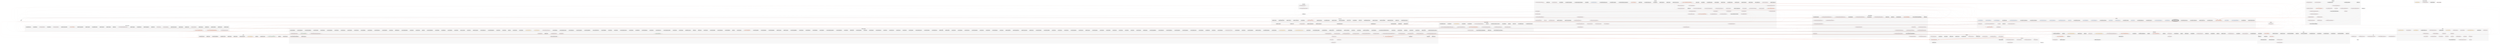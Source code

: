 digraph callgraph {
	node [style=filled, color="#f0f0f0", fontsize=12 ];
	edge [color="#00000020"];
		subgraph cluster_libstd_cmp_rs{
		graph[
				style=filled,
				color="#00000008",
				label=libstd_cmp
				];
		node [style=filled, color="#00000010"];
		edge [color="#00000010"];
		}
		subgraph cluster_libstd_io_buffered_rs{
		graph[
				style=filled,
				color="#00000008",
				label=libstd_io_buffered
				];
		node [style=filled, color="#00000010"];
		edge [color="#00000010"];
		}
		subgraph cluster_htmlwriter_rs{
		graph[
				style=filled,
				color="#00000008",
				label=htmlwriter
				];
		node [style=filled, color="#00000010"];
		edge [color="#00000010"];
		htmlwriter_rs_begin_tag_anchor[ label="method begin_tag_anchor" URL="htmlwriter.rs.html#119"];
		htmlwriter_rs_as_str[ label="method as_str" URL="htmlwriter.rs.html#137"];
		htmlwriter_rs_as_bytes[ label="method as_bytes" URL="htmlwriter.rs.html#140"];
		htmlwriter_rs_write_tagged[ label="method write_tagged" URL="htmlwriter.rs.html#106"];
		htmlwriter_rs_write_space[ label="method write_space" URL="htmlwriter.rs.html#128"];
		htmlwriter_rs_end_tag[ label="method end_tag" URL="htmlwriter.rs.html#71"];
		htmlwriter_rs_write_tag_ext[ label="method write_tag_ext" URL="htmlwriter.rs.html#52"];
		htmlwriter_rs_new[ label="method new" URL="htmlwriter.rs.html#32"];
		htmlwriter_rs_write_tag[ label="method write_tag" URL="htmlwriter.rs.html#55"];
		htmlwriter_rs_xlat[ label="struct_field xlat" URL="htmlwriter.rs.html#7"];
		htmlwriter_rs_writeln[ label="method writeln" URL="htmlwriter.rs.html#112"];
		htmlwriter_rs_HtmlWriter[fontcolor="#e53700", fontsize=16, label="struct HtmlWriter" URL="htmlwriter.rs.html#4"];
		htmlwriter_rs_write_html[ label="method write_html" URL="htmlwriter.rs.html#102"];
		htmlwriter_rs_depth[ label="method depth" URL="htmlwriter.rs.html#82"];
		htmlwriter_rs_tag_stack[ label="struct_field tag_stack" URL="htmlwriter.rs.html#6"];
		htmlwriter_rs_check_depth[ label="method check_depth" URL="htmlwriter.rs.html#132"];
		htmlwriter_rs_end_all_tags[ label="method end_all_tags" URL="htmlwriter.rs.html#88"];
		htmlwriter_rs_write_tag_sub[ label="method write_tag_sub" URL="htmlwriter.rs.html#59"];
		htmlwriter_rs_begin_tag_link[ label="method begin_tag_link" URL="htmlwriter.rs.html#123"];
		htmlwriter_rs_doc[ label="struct_field doc" URL="htmlwriter.rs.html#5"];
		htmlwriter_rs_begin_tag_ext[ label="method begin_tag_ext" URL="htmlwriter.rs.html#40"];
		htmlwriter_rs_end_tag_check[ label="method end_tag_check" URL="htmlwriter.rs.html#83"];
		htmlwriter_rs_writeln_tagged[ label="method writeln_tagged" URL="htmlwriter.rs.html#109"];
		htmlwriter_rs_HtmlWriter[fontcolor="#e04730", fontsize=16, label="impl HtmlWriter" URL="htmlwriter.rs.html#31"];
		htmlwriter_rs_begin_tag_check[ label="method begin_tag_check" URL="htmlwriter.rs.html#48"];
		htmlwriter_rs_mk_xlat_table[fontcolor="#8c6067", fontsize=14, label="fn mk_xlat_table" URL="htmlwriter.rs.html#11"];
		htmlwriter_rs_write_quoted_str[ label="method write_quoted_str" URL="htmlwriter.rs.html#34"];
		htmlwriter_rs_begin_tag[ label="method begin_tag" URL="htmlwriter.rs.html#45"];
		htmlwriter_rs_write[ label="method write" URL="htmlwriter.rs.html#94"];
		htmlwriter_rs_write_u8_[ label="method write_u8_" URL="htmlwriter.rs.html#115"];
		}
		subgraph cluster_librustc_metadata_cstore_rs{
		graph[
				style=filled,
				color="#00000008",
				label=librustc_metadata_cstore
				];
		node [style=filled, color="#00000010"];
		edge [color="#00000010"];
		}
		subgraph cluster_crosscratemap_rs{
		graph[
				style=filled,
				color="#00000008",
				label=crosscratemap
				];
		node [style=filled, color="#00000010"];
		edge [color="#00000010"];
		crosscratemap_rs_find_local_node[ label="method find_local_node" URL="crosscratemap.rs.html#53"];
		crosscratemap_rs_CrossCrateMapItem[fontcolor="#e53700", fontsize=16, label="struct CrossCrateMapItem" URL="crosscratemap.rs.html#25"];
		crosscratemap_rs_file_name[ label="struct_field file_name" URL="crosscratemap.rs.html#27"];
		crosscratemap_rs_read_cross_crate_map[fontcolor="#8c6067", fontsize=14, label="fn read_cross_crate_map" URL="crosscratemap.rs.html#61"];
		crosscratemap_rs_cross_crate_map_combine_current_crate[fontcolor="#8c6067", fontsize=14, label="fn cross_crate_map_combine_current_crate" URL="crosscratemap.rs.html#134"];
		crosscratemap_rs_hash[ label="method hash" URL="crosscratemap.rs.html#24"];
		crosscratemap_rs_CrossCrateMap[ label="NK_AS_STR_TODO CrossCrateMap" URL="crosscratemap.rs.html#42"];
		crosscratemap_rs_eq[ label="method eq" URL="crosscratemap.rs.html#24"];
		crosscratemap_rs_line[ label="struct_field line" URL="crosscratemap.rs.html#28"];
		crosscratemap_rs_assert_receiver_is_total_eq[ label="method assert_receiver_is_total_eq" URL="crosscratemap.rs.html#24"];
		crosscratemap_rs_cross_crate_map_write[fontcolor="#8c6067", fontsize=14, label="fn cross_crate_map_write" URL="crosscratemap.rs.html#162"];
		crosscratemap_rs_get_def_id_name[fontcolor="#8c6067", fontsize=14, label="fn get_def_id_name" URL="crosscratemap.rs.html#45"];
		crosscratemap_rs_ne[ label="method ne" URL="crosscratemap.rs.html#24"];
		crosscratemap_rs_clone[ label="method clone" URL="crosscratemap.rs.html#24"];
		crosscratemap_rs_FindNode[fontcolor="#ed9603", fontsize=16, label="trait FindNode" URL="crosscratemap.rs.html#49"];
		crosscratemap_rs_find_local_node[ label="ty_method find_local_node" URL="crosscratemap.rs.html#50"];
		crosscratemap_rs_kind[ label="struct_field kind" URL="crosscratemap.rs.html#31"];
		crosscratemap_rs_len[ label="struct_field len" URL="crosscratemap.rs.html#30"];
		crosscratemap_rs_cross_crate_map_read_into[fontcolor="#8c6067", fontsize=14, label="fn cross_crate_map_read_into" URL="crosscratemap.rs.html#129"];
		crosscratemap_rs_ZeroBasedIndex[ label="NK_AS_STR_TODO ZeroBasedIndex" URL="crosscratemap.rs.html#18"];
		crosscratemap_rs_col[ label="struct_field col" URL="crosscratemap.rs.html#29"];
		crosscratemap_rs_cross_crate_map_combine[fontcolor="#8c6067", fontsize=14, label="fn cross_crate_map_combine" URL="crosscratemap.rs.html#124"];
		crosscratemap_rs_item_name[ label="struct_field item_name" URL="crosscratemap.rs.html#26"];
		crosscratemap_rs_get_crate_name[fontcolor="#8c6067", fontsize=14, label="fn get_crate_name" URL="crosscratemap.rs.html#155"];
		}
		subgraph cluster_text_formatting_rs{
		graph[
				style=filled,
				color="#00000008",
				label=text_formatting
				];
		node [style=filled, color="#00000010"];
		edge [color="#00000010"];
		text_formatting_rs_indent[ label="method indent" URL="text_formatting.rs.html#8"];
		text_formatting_rs_change_indent[fontcolor="#8c6067", fontsize=14, label="fn change_indent" URL="text_formatting.rs.html#10"];
		text_formatting_rs_Indent[fontcolor="#ed9603", fontsize=16, label="trait Indent" URL="text_formatting.rs.html#3"];
		text_formatting_rs_indent[ label="ty_method indent" URL="text_formatting.rs.html#4"];
		}
		subgraph cluster_libcollections_hashmap_rs{
		graph[
				style=filled,
				color="#00000008",
				label=libcollections_hashmap
				];
		node [style=filled, color="#00000010"];
		edge [color="#00000010"];
		}
		subgraph cluster_rsfind_rs{
		graph[
				style=filled,
				color="#00000008",
				label=rsfind
				];
		node [style=filled, color="#00000010"];
		edge [color="#00000010"];
		rsfind_rs_SDM_Line[ label="variant SDM_Line" URL="rsfind.rs.html#51"];
		rsfind_rs_ne[ label="method ne" URL="rsfind.rs.html#49"];
		rsfind_rs_for_some[ label="method for_some" URL="rsfind.rs.html#63"];
		rsfind_rs_do_some[ label="method do_some" URL="rsfind.rs.html#69"];
		rsfind_rs_eq[ label="method eq" URL="rsfind.rs.html#49"];
		rsfind_rs_do_some[ label="ty_method do_some" URL="rsfind.rs.html#60"];
		rsfind_rs_MyOption[fontcolor="#ed9603", fontsize=16, label="trait MyOption" URL="rsfind.rs.html#58"];
		rsfind_rs_SDM_LineCol[ label="variant SDM_LineCol" URL="rsfind.rs.html#52"];
		rsfind_rs_encode[ label="method encode" URL="rsfind.rs.html#49"];
		rsfind_rs_decode[ label="method decode" URL="rsfind.rs.html#49"];
		rsfind_rs_ShowDefMode[fontcolor="#5e9766", fontsize=16, label="enum ShowDefMode" URL="rsfind.rs.html#50"];
		rsfind_rs_SDM_GeditCmd[ label="variant SDM_GeditCmd" URL="rsfind.rs.html#54"];
		rsfind_rs_clone[ label="method clone" URL="rsfind.rs.html#49"];
		rsfind_rs_for_some[ label="ty_method for_some" URL="rsfind.rs.html#59"];
		rsfind_rs_SDM_Source[ label="variant SDM_Source" URL="rsfind.rs.html#53"];
		}
		subgraph cluster_librustc_middle_ty_rs{
		graph[
				style=filled,
				color="#00000008",
				label=librustc_middle_ty
				];
		node [style=filled, color="#00000010"];
		edge [color="#00000010"];
		}
		subgraph cluster_libstd_io_fs_rs{
		graph[
				style=filled,
				color="#00000008",
				label=libstd_io_fs
				];
		node [style=filled, color="#00000010"];
		edge [color="#00000010"];
		}
		subgraph cluster_libstd_clone_rs{
		graph[
				style=filled,
				color="#00000008",
				label=libstd_clone
				];
		node [style=filled, color="#00000010"];
		edge [color="#00000010"];
		}
		subgraph cluster_util_rs{
		graph[
				style=filled,
				color="#00000008",
				label=util
				];
		node [style=filled, color="#00000010"];
		edge [color="#00000010"];
		util_rs_flatten_to_str_ng[fontcolor="#8c6067", fontsize=14, label="fn flatten_to_str_ng" URL="util.rs.html#65"];
		util_rs_text_offset_to_line_pos[fontcolor="#8c6067", fontsize=14, label="fn text_offset_to_line_pos" URL="util.rs.html#31"];
		util_rs_text_line_pos_to_offset[fontcolor="#8c6067", fontsize=14, label="fn text_line_pos_to_offset" URL="util.rs.html#4"];
		util_rs_get_filename_only[fontcolor="#8c6067", fontsize=14, label="fn get_filename_only" URL="util.rs.html#25"];
		util_rs_flatten_to_str[fontcolor="#8c6067", fontsize=14, label="fn flatten_to_str" URL="util.rs.html#53"];
		}
		subgraph cluster_libstd_cast_rs{
		graph[
				style=filled,
				color="#00000008",
				label=libstd_cast
				];
		node [style=filled, color="#00000010"];
		edge [color="#00000010"];
		}
		subgraph cluster_libstd_fmt_mod_rs{
		graph[
				style=filled,
				color="#00000008",
				label=libstd_fmt_mod
				];
		node [style=filled, color="#00000010"];
		edge [color="#00000010"];
		}
		subgraph cluster_librustc_driver_driver_rs{
		graph[
				style=filled,
				color="#00000008",
				label=librustc_driver_driver
				];
		node [style=filled, color="#00000010"];
		edge [color="#00000010"];
		}
		subgraph cluster_rust2html_rs{
		graph[
				style=filled,
				color="#00000008",
				label=rust2html
				];
		node [style=filled, color="#00000010"];
		edge [color="#00000010"];
		rust2html_rs_is_whitespace[fontcolor="#8c6067", fontsize=14, label="fn is_whitespace" URL="rust2html.rs.html#761"];
		rust2html_rs_contains_val[ label="method contains_val" URL="rust2html.rs.html#860"];
		rust2html_rs_SourceCodeWriter[fontcolor="#e53700", fontsize=16, label="struct SourceCodeWriter" URL="rust2html.rs.html#442"];
		rust2html_rs_write_line_attr_links[fontcolor="#8c6067", fontsize=14, label="fn write_line_attr_links" URL="rust2html.rs.html#707"];
		rust2html_rs_ColorIndex[ label="NK_AS_STR_TODO ColorIndex" URL="rust2html.rs.html#399"];
		rust2html_rs_NodesPerLinePerFile[fontcolor="#e04730", fontsize=16, label="impl NodesPerLinePerFile" URL="rust2html.rs.html#288"];
		rust2html_rs_get_index_file_pos[fontcolor="#8c6067", fontsize=14, label="fn get_index_file_pos" URL="rust2html.rs.html#1135"];
		rust2html_rs_get_source_line[fontcolor="#8c6067", fontsize=14, label="fn get_source_line" URL="rust2html.rs.html#791"];
		rust2html_rs_source_view_page_begin[fontcolor="#8c6067", fontsize=14, label="fn source_view_page_begin" URL="rust2html.rs.html#133"];
		rust2html_rs_make_html_name_rel[fontcolor="#8c6067", fontsize=14, label="fn make_html_name_rel" URL="rust2html.rs.html#1168"];
		rust2html_rs_write_file_ref[ label="method write_file_ref" URL="rust2html.rs.html#1083"];
		rust2html_rs_new[ label="method new" URL="rust2html.rs.html#453"];
		rust2html_rs_pad_to_length[fontcolor="#8c6067", fontsize=14, label="fn pad_to_length" URL="rust2html.rs.html#249"];
		rust2html_rs_new[ label="method new" URL="rust2html.rs.html#842"];
		rust2html_rs_g_default_css[ label="static g_default_css" URL="rust2html.rs.html#183"];
		rust2html_rs_FileLineNodes[fontcolor="#e53700", fontsize=16, label="struct FileLineNodes" URL="rust2html.rs.html#261"];
		rust2html_rs_contains[ label="method contains" URL="rust2html.rs.html#844"];
		rust2html_rs_make_html_from_source[fontcolor="#8c6067", fontsize=14, label="fn make_html_from_source" URL="rust2html.rs.html#54"];
		rust2html_rs_intersection[ label="method intersection" URL="rust2html.rs.html#847"];
		rust2html_rs_link_to_refs[ label="static link_to_refs" URL="rust2html.rs.html#461"];
		rust2html_rs_write_symbol_references[fontcolor="#8c6067", fontsize=14, label="fn write_symbol_references" URL="rust2html.rs.html#884"];
		rust2html_rs_in_string[ label="struct_field in_string" URL="rust2html.rs.html#448"];
		rust2html_rs_node_color_index[fontcolor="#8c6067", fontsize=14, label="fn node_color_index" URL="rust2html.rs.html#349"];
		rust2html_rs_overlaps[ label="method overlaps" URL="rust2html.rs.html#857"];
		rust2html_rs_link_debug[ label="static link_debug" URL="rust2html.rs.html#462"];
		rust2html_rs_write_head[fontcolor="#8c6067", fontsize=14, label="fn write_head" URL="rust2html.rs.html#195"];
		rust2html_rs_file_get_time_stamp_str[fontcolor="#8c6067", fontsize=14, label="fn file_get_time_stamp_str" URL="rust2html.rs.html#45"];
		rust2html_rs_get_str_hash[fontcolor="#8c6067", fontsize=14, label="fn get_str_hash" URL="rust2html.rs.html#235"];
		rust2html_rs_line_index[ label="struct_field line_index" URL="rust2html.rs.html#449"];
		rust2html_rs_num_source_lines[fontcolor="#8c6067", fontsize=14, label="fn num_source_lines" URL="rust2html.rs.html#806"];
		rust2html_rs_lo[ label="struct_field lo" URL="rust2html.rs.html#815"];
		rust2html_rs_new[ label="method new" URL="rust2html.rs.html#289"];
		rust2html_rs_no_link[ label="static no_link" URL="rust2html.rs.html#460"];
		rust2html_rs_get_file_index[fontcolor="#8c6067", fontsize=14, label="fn get_file_index" URL="rust2html.rs.html#271"];
		rust2html_rs_is_alphanumeric_u8[fontcolor="#8c6067", fontsize=14, label="fn is_alphanumeric_u8" URL="rust2html.rs.html#393"];
		rust2html_rs_new_from_value[ label="method new_from_value" URL="rust2html.rs.html#843"];
		rust2html_rs_include[ label="method include" URL="rust2html.rs.html#854"];
		rust2html_rs_include_val[ label="method include_val" URL="rust2html.rs.html#863"];
		rust2html_rs_NodesPerLinePerFile[fontcolor="#e53700", fontsize=16, label="struct NodesPerLinePerFile" URL="rust2html.rs.html#266"];
		rust2html_rs_make_def_link_str[fontcolor="#8c6067", fontsize=14, label="fn make_def_link_str" URL="rust2html.rs.html#659"];
		rust2html_rs_doc[ label="struct_field doc" URL="rust2html.rs.html#443"];
		rust2html_rs_nodes_per_line[ label="struct_field nodes_per_line" URL="rust2html.rs.html#262"];
		rust2html_rs_dump[ label="method dump" URL="rust2html.rs.html#335"];
		rust2html_rs_count_chars_in[fontcolor="#8c6067", fontsize=14, label="fn count_chars_in" URL="rust2html.rs.html#1147"];
		rust2html_rs_source_view_page_end[fontcolor="#8c6067", fontsize=14, label="fn source_view_page_end" URL="rust2html.rs.html#140"];
		rust2html_rs_resolve_link[fontcolor="#8c6067", fontsize=14, label="fn resolve_link" URL="rust2html.rs.html#642"];
		rust2html_rs_write_line_with_links[fontcolor="#8c6067", fontsize=14, label="fn write_line_with_links" URL="rust2html.rs.html#465"];
		rust2html_rs_is_valid_filename[fontcolor="#8c6067", fontsize=14, label="fn is_valid_filename" URL="rust2html.rs.html#185"];
		rust2html_rs_Extents[fontcolor="#e53700", fontsize=16, label="struct Extents" URL="rust2html.rs.html#814"];
		rust2html_rs_write_refs_header[ label="method write_refs_header" URL="rust2html.rs.html#1047"];
		rust2html_rs_symbol_refs_link_str[fontcolor="#8c6067", fontsize=14, label="fn symbol_refs_link_str" URL="rust2html.rs.html#689"];
		rust2html_rs_make_html_name[fontcolor="#8c6067", fontsize=14, label="fn make_html_name" URL="rust2html.rs.html#1143"];
		rust2html_rs_is_text_here[fontcolor="#8c6067", fontsize=14, label="fn is_text_here" URL="rust2html.rs.html#401"];
		rust2html_rs_multiline_comment_depth[ label="struct_field multiline_comment_depth" URL="rust2html.rs.html#444"];
		rust2html_rs_brace_depth[ label="struct_field brace_depth" URL="rust2html.rs.html#445"];
		rust2html_rs_def_nodes_per_line[ label="struct_field def_nodes_per_line" URL="rust2html.rs.html#263"];
		rust2html_rs_color_index_to_tag[fontcolor="#8c6067", fontsize=14, label="fn color_index_to_tag" URL="rust2html.rs.html#384"];
		rust2html_rs_htmlwriter[fontcolor="#4d76ae", fontsize=16, label="mod htmlwriter" URL="rust2html.rs.html#26"];
		rust2html_rs_make_html_name_reloc[fontcolor="#8c6067", fontsize=14, label="fn make_html_name_reloc" URL="rust2html.rs.html#1154"];
		rust2html_rs_find_defs_in_file[fontcolor="#8c6067", fontsize=14, label="fn find_defs_in_file" URL="rust2html.rs.html#743"];
		rust2html_rs_hi[ label="struct_field hi" URL="rust2html.rs.html#815"];
		rust2html_rs_angle_bracket_depth[ label="struct_field angle_bracket_depth" URL="rust2html.rs.html#447"];
		rust2html_rs_pri_of[fontcolor="#8c6067", fontsize=14, label="fn pri_of" URL="rust2html.rs.html#937"];
		rust2html_rs_is_alphanumeric[fontcolor="#8c6067", fontsize=14, label="fn is_alphanumeric" URL="rust2html.rs.html#387"];
		rust2html_rs_bracket_depth[ label="struct_field bracket_depth" URL="rust2html.rs.html#446"];
		rust2html_rs_get_git_branch_info[fontcolor="#8c6067", fontsize=14, label="fn get_git_branch_info" URL="rust2html.rs.html#215"];
		rust2html_rs_write_path_links[ label="method write_path_links" URL="rust2html.rs.html#1096"];
		rust2html_rs_file[ label="struct_field file" URL="rust2html.rs.html#267"];
		rust2html_rs_file_write_bytes_as[fontcolor="#8c6067", fontsize=14, label="fn file_write_bytes_as" URL="rust2html.rs.html#175"];
		rust2html_rs_ref_page_file_name[fontcolor="#8c6067", fontsize=14, label="fn ref_page_file_name" URL="rust2html.rs.html#868"];
		rust2html_rs_num_digits[fontcolor="#8c6067", fontsize=14, label="fn num_digits" URL="rust2html.rs.html#243"];
		rust2html_rs_get_source_line_filtered[fontcolor="#8c6067", fontsize=14, label="fn get_source_line_filtered" URL="rust2html.rs.html#767"];
		rust2html_rs_get_crate_name[fontcolor="#8c6067", fontsize=14, label="fn get_crate_name" URL="rust2html.rs.html#283"];
		rust2html_rs_write_css_link[fontcolor="#8c6067", fontsize=14, label="fn write_css_link" URL="rust2html.rs.html#199"];
		rust2html_rs_clone[ label="method clone" URL="rust2html.rs.html#813"];
		rust2html_rs_write_crate_as_html_sub[fontcolor="#8c6067", fontsize=14, label="fn write_crate_as_html_sub" URL="rust2html.rs.html#147"];
		rust2html_rs_sub_match[fontcolor="#8c6067", fontsize=14, label="fn sub_match" URL="rust2html.rs.html#416"];
		}
		subgraph cluster_libstd_os_rs{
		graph[
				style=filled,
				color="#00000008",
				label=libstd_os
				];
		node [style=filled, color="#00000010"];
		edge [color="#00000010"];
		}
		subgraph cluster_libsyntax_codemap_rs{
		graph[
				style=filled,
				color="#00000008",
				label=libsyntax_codemap
				];
		node [style=filled, color="#00000010"];
		edge [color="#00000010"];
		}
		subgraph cluster_libstd_strbuf_rs{
		graph[
				style=filled,
				color="#00000008",
				label=libstd_strbuf
				];
		node [style=filled, color="#00000010"];
		edge [color="#00000010"];
		}
		subgraph cluster_rfserver_rs{
		graph[
				style=filled,
				color="#00000008",
				label=rfserver
				];
		node [style=filled, color="#00000010"];
		edge [color="#00000010"];
		rfserver_rs_run_server[fontcolor="#8c6067", fontsize=14, label="fn run_server" URL="rfserver.rs.html#12"];
		}
		subgraph cluster_libstd_option_rs{
		graph[
				style=filled,
				color="#00000008",
				label=libstd_option
				];
		node [style=filled, color="#00000010"];
		edge [color="#00000010"];
		}
		subgraph cluster_rf_ast_ut_rs{
		graph[
				style=filled,
				color="#00000008",
				label=rf_ast_ut
				];
		node [style=filled, color="#00000010"];
		edge [color="#00000010"];
		rf_ast_ut_rs_auto_deref_ty[fontcolor="#8c6067", fontsize=14, label="fn auto_deref_ty" URL="rf_ast_ut.rs.html#34"];
		rf_ast_ut_rs_get_def_id[fontcolor="#8c6067", fontsize=14, label="fn get_def_id" URL="rf_ast_ut.rs.html#4"];
		rf_ast_ut_rs_dump_ctxt_def_map[fontcolor="#8c6067", fontsize=14, label="fn dump_ctxt_def_map" URL="rf_ast_ut.rs.html#49"];
		rf_ast_ut_rs_find_named_struct_field[fontcolor="#8c6067", fontsize=14, label="fn find_named_struct_field" URL="rf_ast_ut.rs.html#101"];
		rf_ast_ut_rs_get_struct_def[fontcolor="#8c6067", fontsize=14, label="fn get_struct_def" URL="rf_ast_ut.rs.html#86"];
		}
		subgraph cluster_libstd_path_posix_rs{
		graph[
				style=filled,
				color="#00000008",
				label=libstd_path_posix
				];
		node [style=filled, color="#00000010"];
		edge [color="#00000010"];
		}
		subgraph cluster_libsyntax_ast_rs{
		graph[
				style=filled,
				color="#00000008",
				label=libsyntax_ast
				];
		node [style=filled, color="#00000010"];
		edge [color="#00000010"];
		}
		subgraph cluster_libstd_hash_mod_rs{
		graph[
				style=filled,
				color="#00000008",
				label=libstd_hash_mod
				];
		node [style=filled, color="#00000010"];
		edge [color="#00000010"];
		}
		subgraph cluster_libstd_from_str_rs{
		graph[
				style=filled,
				color="#00000008",
				label=libstd_from_str
				];
		node [style=filled, color="#00000010"];
		edge [color="#00000010"];
		}
		subgraph cluster_callgraph_rs{
		graph[
				style=filled,
				color="#00000008",
				label=callgraph
				];
		node [style=filled, color="#00000010"];
		edge [color="#00000010"];
		callgraph_rs_module_subgraph_begin[fontcolor="#8c6067", fontsize=14, label="fn module_subgraph_begin" URL="callgraph.rs.html#192"];
		callgraph_rs_write_call_graph_sub[fontcolor="#8c6067", fontsize=14, label="fn write_call_graph_sub" URL="callgraph.rs.html#75"];
		callgraph_rs_RefCCMItem[ label="NK_AS_STR_TODO RefCCMItem" URL="callgraph.rs.html#59"];
		callgraph_rs_CG_Options[fontcolor="#e04730", fontsize=16, label="impl CG_Options" URL="callgraph.rs.html#51"];
		callgraph_rs_SetOfItems[ label="NK_AS_STR_TODO SetOfItems" URL="callgraph.rs.html#60"];
		callgraph_rs_gather_fn_decl[fontcolor="#8c6067", fontsize=14, label="fn gather_fn_decl" URL="callgraph.rs.html#406"];
		callgraph_rs_gather_type[fontcolor="#8c6067", fontsize=14, label="fn gather_type" URL="callgraph.rs.html#431"];
		callgraph_rs_gather_use_graph_module[fontcolor="#8c6067", fontsize=14, label="fn gather_use_graph_module" URL="callgraph.rs.html#248"];
		callgraph_rs_gather_use_graph_item[fontcolor="#8c6067", fontsize=14, label="fn gather_use_graph_item" URL="callgraph.rs.html#317"];
		callgraph_rs_new[ label="method new" URL="callgraph.rs.html#52"];
		callgraph_rs_gather_use_graph[fontcolor="#8c6067", fontsize=14, label="fn gather_use_graph" URL="callgraph.rs.html#243"];
		callgraph_rs_indent[fontcolor="#8c6067", fontsize=14, label="fn indent" URL="callgraph.rs.html#188"];
		callgraph_rs_to_dotfile_symbol[fontcolor="#8c6067", fontsize=14, label="fn to_dotfile_symbol" URL="callgraph.rs.html#209"];
		callgraph_rs_debug_callgraph[ label="static debug_callgraph" URL="callgraph.rs.html#239"];
		callgraph_rs_module_subgraph_end[fontcolor="#8c6067", fontsize=14, label="fn module_subgraph_end" URL="callgraph.rs.html#206"];
		callgraph_rs_gather_node_id_def[fontcolor="#8c6067", fontsize=14, label="fn gather_node_id_def" URL="callgraph.rs.html#301"];
		callgraph_rs_local_only[ label="struct_field local_only" URL="callgraph.rs.html#49"];
		callgraph_rs_gather_trait_ref[fontcolor="#8c6067", fontsize=14, label="fn gather_trait_ref" URL="callgraph.rs.html#416"];
		callgraph_rs_dump_functions[fontcolor="#8c6067", fontsize=14, label="fn dump_functions" URL="callgraph.rs.html#37"];
		callgraph_rs_CG_Options[fontcolor="#e53700", fontsize=16, label="struct CG_Options" URL="callgraph.rs.html#47"];
		callgraph_rs_gather_use_graph_rec[fontcolor="#8c6067", fontsize=14, label="fn gather_use_graph_rec" URL="callgraph.rs.html#258"];
		callgraph_rs_is_main[fontcolor="#8c6067", fontsize=14, label="fn is_main" URL="callgraph.rs.html#227"];
		callgraph_rs_write_call_graph[fontcolor="#8c6067", fontsize=14, label="fn write_call_graph" URL="callgraph.rs.html#64"];
		}
		subgraph cluster_libstd_to_str_rs{
		graph[
				style=filled,
				color="#00000008",
				label=libstd_to_str
				];
		node [style=filled, color="#00000010"];
		edge [color="#00000010"];
		}
		subgraph cluster_libstd_rt_unwind_rs{
		graph[
				style=filled,
				color="#00000008",
				label=libstd_rt_unwind
				];
		node [style=filled, color="#00000010"];
		edge [color="#00000010"];
		}
		subgraph cluster_codemaput_rs{
		graph[
				style=filled,
				color="#00000008",
				label=codemaput
				];
		node [style=filled, color="#00000010"];
		edge [color="#00000010"];
		codemaput_rs_get_str_at[ label="method get_str_at" URL="codemaput.rs.html#157"];
		codemaput_rs_file_index[ label="struct_field file_index" URL="codemaput.rs.html#250"];
		codemaput_rs_get_span_str[fontcolor="#8c6067", fontsize=14, label="fn get_span_str" URL="codemaput.rs.html#186"];
		codemaput_rs_to_text_file_pos[ label="method to_text_file_pos" URL="codemaput.rs.html#75"];
		codemaput_rs_len[ label="struct_field len" URL="codemaput.rs.html#169"];
		codemaput_rs_get_str[ label="method get_str" URL="codemaput.rs.html#181"];
		codemaput_rs_to_scalar[ label="method to_scalar" URL="codemaput.rs.html#44"];
		codemaput_rs_to_byte_pos[ label="method to_byte_pos" URL="codemaput.rs.html#177"];
		codemaput_rs_eq[ label="method eq" URL="codemaput.rs.html#51"];
		codemaput_rs_line[ label="struct_field line" URL="codemaput.rs.html#35"];
		codemaput_rs_to_str[ label="method to_str" URL="codemaput.rs.html#123"];
		codemaput_rs_dump_cstore_info[fontcolor="#8c6067", fontsize=14, label="fn dump_cstore_info" URL="codemaput.rs.html#299"];
		codemaput_rs_tfp[ label="struct_field tfp" URL="codemaput.rs.html#168"];
		codemaput_rs_zget_file_line_str[fontcolor="#8c6067", fontsize=14, label="fn zget_file_line_str" URL="codemaput.rs.html#355"];
		codemaput_rs_lt[ label="method lt" URL="codemaput.rs.html#57"];
		codemaput_rs_ZTextFilePos[fontcolor="#e04730", fontsize=16, label="impl ZTextFilePos" URL="codemaput.rs.html#118"];
		codemaput_rs_name[ label="struct_field name" URL="codemaput.rs.html#34"];
		codemaput_rs_ZTextFilePosLen[fontcolor="#e04730", fontsize=16, label="impl ZTextFilePosLen" URL="codemaput.rs.html#172"];
		codemaput_rs_ge[ label="method ge" URL="codemaput.rs.html#69"];
		codemaput_rs_ZIndexFilePos[fontcolor="#e53700", fontsize=16, label="struct ZIndexFilePos" URL="codemaput.rs.html#249"];
		codemaput_rs_le[ label="method le" URL="codemaput.rs.html#65"];
		codemaput_rs_to_index_file_pos[ label="method to_index_file_pos" URL="codemaput.rs.html#259"];
		codemaput_rs_col[ label="struct_field col" URL="codemaput.rs.html#36"];
		codemaput_rs_new[ label="method new" URL="codemaput.rs.html#119"];
		codemaput_rs_byte_pos_from_text_file_pos_str[fontcolor="#8c6067", fontsize=14, label="fn byte_pos_from_text_file_pos_str" URL="codemaput.rs.html#381"];
		codemaput_rs_text_span[fontcolor="#8c6067", fontsize=14, label="fn text_span" URL="codemaput.rs.html#294"];
		codemaput_rs_dump_span[fontcolor="#8c6067", fontsize=14, label="fn dump_span" URL="codemaput.rs.html#374"];
		codemaput_rs_ToZIndexFilePos[fontcolor="#ed9603", fontsize=16, label="trait ToZIndexFilePos" URL="codemaput.rs.html#254"];
		codemaput_rs_col[ label="struct_field col" URL="codemaput.rs.html#252"];
		codemaput_rs_ZTextFilePosLen[fontcolor="#e53700", fontsize=16, label="struct ZTextFilePosLen" URL="codemaput.rs.html#167"];
		codemaput_rs_new[ label="method new" URL="codemaput.rs.html#173"];
		codemaput_rs_loc_to_str[fontcolor="#8c6067", fontsize=14, label="fn loc_to_str" URL="codemaput.rs.html#351"];
		codemaput_rs_to_byte_pos_len[ label="method to_byte_pos_len" URL="codemaput.rs.html#145"];
		codemaput_rs_gt[ label="method gt" URL="codemaput.rs.html#61"];
		codemaput_rs_ZTextFilePos[fontcolor="#e53700", fontsize=16, label="struct ZTextFilePos" URL="codemaput.rs.html#33"];
		codemaput_rs_from_str[ label="method from_str" URL="codemaput.rs.html#99"];
		codemaput_rs_line[ label="struct_field line" URL="codemaput.rs.html#251"];
		codemaput_rs_ToZTextFilePos[fontcolor="#ed9603", fontsize=16, label="trait ToZTextFilePos" URL="codemaput.rs.html#39"];
		codemaput_rs_ne[ label="method ne" URL="codemaput.rs.html#52"];
		codemaput_rs_to_byte_pos[ label="method to_byte_pos" URL="codemaput.rs.html#127"];
		codemaput_rs_to_index_file_pos[ label="ty_method to_index_file_pos" URL="codemaput.rs.html#255"];
		codemaput_rs_ZIndexFilePos[fontcolor="#e04730", fontsize=16, label="impl ZIndexFilePos" URL="codemaput.rs.html#43"];
		codemaput_rs_to_text_file_pos[ label="ty_method to_text_file_pos" URL="codemaput.rs.html#40"];
		codemaput_rs_get_crate_name[fontcolor="#8c6067", fontsize=14, label="fn get_crate_name" URL="codemaput.rs.html#285"];
		}
		subgraph cluster_libstd_mem_rs{
		graph[
				style=filled,
				color="#00000008",
				label=libstd_mem
				];
		node [style=filled, color="#00000010"];
		edge [color="#00000010"];
		}
		subgraph cluster_libtime_lib_rs{
		graph[
				style=filled,
				color="#00000008",
				label=libtime_lib
				];
		node [style=filled, color="#00000010"];
		edge [color="#00000010"];
		}
		subgraph cluster_libstd_slice_rs{
		graph[
				style=filled,
				color="#00000008",
				label=libstd_slice
				];
		node [style=filled, color="#00000010"];
		edge [color="#00000010"];
		}
		subgraph cluster_librustc_driver_session_rs{
		graph[
				style=filled,
				color="#00000008",
				label=librustc_driver_session
				];
		node [style=filled, color="#00000010"];
		edge [color="#00000010"];
		}
		subgraph cluster_ioutil_rs{
		graph[
				style=filled,
				color="#00000008",
				label=ioutil
				];
		node [style=filled, color="#00000010"];
		edge [color="#00000010"];
		ioutil_rs_fileSaveStr[fontcolor="#8c6067", fontsize=14, label="fn fileSaveStr" URL="ioutil.rs.html#190"];
		ioutil_rs_fileReadBytes[fontcolor="#8c6067", fontsize=14, label="fn fileReadBytes" URL="ioutil.rs.html#133"];
		ioutil_rs_as_void_ptr[ label="method as_void_ptr" URL="ioutil.rs.html#76"];
		ioutil_rs_fileLoad[fontcolor="#8c6067", fontsize=14, label="fn fileLoad" URL="ioutil.rs.html#149"];
		ioutil_rs_dbprint[ label="ty_method dbprint" URL="ioutil.rs.html#49"];
		ioutil_rs_as_void_ptr[ label="ty_method as_void_ptr" URL="ioutil.rs.html#72"];
		ioutil_rs_fileRead[fontcolor="#8c6067", fontsize=14, label="fn fileRead" URL="ioutil.rs.html#126"];
		ioutil_rs_EndianSwap[fontcolor="#ed9603", fontsize=16, label="trait EndianSwap" URL="ioutil.rs.html#51"];
		ioutil_rs_as_mut_void_ptr[fontcolor="#8c6067", fontsize=14, label="fn as_mut_void_ptr" URL="ioutil.rs.html#68"];
		ioutil_rs_copy_folder[fontcolor="#8c6067", fontsize=14, label="fn copy_folder" URL="ioutil.rs.html#201"];
		ioutil_rs_Size_t[ label="NK_AS_STR_TODO Size_t" URL="ioutil.rs.html#15"];
		ioutil_rs_as_void_ptr[fontcolor="#8c6067", fontsize=14, label="fn as_void_ptr" URL="ioutil.rs.html#67"];
		ioutil_rs_fileSaveArray[fontcolor="#8c6067", fontsize=14, label="fn fileSaveArray" URL="ioutil.rs.html#176"];
		ioutil_rs_fileWriteRange[fontcolor="#8c6067", fontsize=14, label="fn fileWriteRange" URL="ioutil.rs.html#167"];
		ioutil_rs_sizeofArray[fontcolor="#8c6067", fontsize=14, label="fn sizeofArray" URL="ioutil.rs.html#172"];
		ioutil_rs_VoidPtr[fontcolor="#ed9603", fontsize=16, label="trait VoidPtr" URL="ioutil.rs.html#71"];
		ioutil_rs_printStr[fontcolor="#8c6067", fontsize=14, label="fn printStr" URL="ioutil.rs.html#80"];
		ioutil_rs_expect[ label="method expect" URL="ioutil.rs.html#242"];
		ioutil_rs_as_mut_void_ptr[ label="ty_method as_mut_void_ptr" URL="ioutil.rs.html#73"];
		ioutil_rs_file_create_with_dirs[fontcolor="#8c6067", fontsize=14, label="fn file_create_with_dirs" URL="ioutil.rs.html#94"];
		ioutil_rs_expect[ label="ty_method expect" URL="ioutil.rs.html#238"];
		ioutil_rs_fileOpen[fontcolor="#8c6067", fontsize=14, label="fn fileOpen" URL="ioutil.rs.html#90"];
		ioutil_rs_fileWrite[fontcolor="#8c6067", fontsize=14, label="fn fileWrite" URL="ioutil.rs.html#115"];
		ioutil_rs_fileWriteStruct[fontcolor="#8c6067", fontsize=14, label="fn fileWriteStruct" URL="ioutil.rs.html#121"];
		ioutil_rs_endian_swap[ label="ty_method endian_swap" URL="ioutil.rs.html#52"];
		ioutil_rs_sizeofArrayElem[fontcolor="#8c6067", fontsize=14, label="fn sizeofArrayElem" URL="ioutil.rs.html#173"];
		ioutil_rs_Dbprint[fontcolor="#ed9603", fontsize=16, label="trait Dbprint" URL="ioutil.rs.html#49"];
		ioutil_rs_c_str[fontcolor="#8c6067", fontsize=14, label="fn c_str" URL="ioutil.rs.html#82"];
		ioutil_rs_fileSize[fontcolor="#8c6067", fontsize=14, label="fn fileSize" URL="ioutil.rs.html#141"];
		ioutil_rs_promptInput[fontcolor="#8c6067", fontsize=14, label="fn promptInput" URL="ioutil.rs.html#62"];
		ioutil_rs_ResultUtil[fontcolor="#ed9603", fontsize=16, label="trait ResultUtil" URL="ioutil.rs.html#237"];
		ioutil_rs_dbprint[ label="method dbprint" URL="ioutil.rs.html#57"];
		ioutil_rs_as_mut_void_ptr[ label="method as_mut_void_ptr" URL="ioutil.rs.html#77"];
		}
		subgraph cluster_libstd_hash_sip_rs{
		graph[
				style=filled,
				color="#00000008",
				label=libstd_hash_sip
				];
		node [style=filled, color="#00000010"];
		edge [color="#00000010"];
		}
		subgraph cluster_libgetopts_lib_rs{
		graph[
				style=filled,
				color="#00000008",
				label=libgetopts_lib
				];
		node [style=filled, color="#00000010"];
		edge [color="#00000010"];
		}
		subgraph cluster_libstd_c_str_rs{
		graph[
				style=filled,
				color="#00000008",
				label=libstd_c_str
				];
		node [style=filled, color="#00000010"];
		edge [color="#00000010"];
		}
		subgraph cluster_find_ast_node_rs{
		graph[
				style=filled,
				color="#00000008",
				label=find_ast_node
				];
		node [style=filled, color="#00000010"];
		edge [color="#00000010"];
		find_ast_node_rs_assert_receiver_is_total_eq[ label="method assert_receiver_is_total_eq" URL="find_ast_node.rs.html#57"];
		find_ast_node_rs_NodeTreeLoc[ label="NK_AS_STR_TODO NodeTreeLoc" URL="find_ast_node.rs.html#341"];
		find_ast_node_rs_rf_get_ident[ label="method rf_get_ident" URL="find_ast_node.rs.html#746"];
		find_ast_node_rs_NK_Proc[ label="variant NK_Proc" URL="find_ast_node.rs.html#60"];
		find_ast_node_rs_get_node_source[fontcolor="#8c6067", fontsize=14, label="fn get_node_source" URL="find_ast_node.rs.html#1013"];
		find_ast_node_rs_NK_Shl[ label="variant NK_Shl" URL="find_ast_node.rs.html#60"];
		find_ast_node_rs_hash[ label="method hash" URL="find_ast_node.rs.html#57"];
		find_ast_node_rs_kind_to_str[ label="method kind_to_str" URL="find_ast_node.rs.html#483"];
		find_ast_node_rs_NK_While[ label="variant NK_While" URL="find_ast_node.rs.html#60"];
		find_ast_node_rs_NK_Shr[ label="variant NK_Shr" URL="find_ast_node.rs.html#60"];
		find_ast_node_rs_NK_ErrorShouldNeverHaveThis[ label="variant NK_ErrorShouldNeverHaveThis" URL="find_ast_node.rs.html#60"];
		find_ast_node_rs_rf_get_ident[ label="method rf_get_ident" URL="find_ast_node.rs.html#659"];
		find_ast_node_rs_rf_get_ident[ label="method rf_get_ident" URL="find_ast_node.rs.html#707"];
		find_ast_node_rs_NK_Extern[ label="variant NK_Extern" URL="find_ast_node.rs.html#60"];
		find_ast_node_rs_rf_get_ident[ label="ty_method rf_get_ident" URL="find_ast_node.rs.html#351"];
		find_ast_node_rs_to_json_str[ label="method to_json_str" URL="find_ast_node.rs.html#449"];
		find_ast_node_rs_iter[ label="method iter" URL="find_ast_node.rs.html#291"];
		find_ast_node_rs_NK_Eq[ label="variant NK_Eq" URL="find_ast_node.rs.html#60"];
		find_ast_node_rs_build_node_info_map[fontcolor="#8c6067", fontsize=14, label="fn build_node_info_map" URL="find_ast_node.rs.html#406"];
		find_ast_node_rs_NK_Lt[ label="variant NK_Lt" URL="find_ast_node.rs.html#60"];
		find_ast_node_rs_rf_get_id[ label="method rf_get_id" URL="find_ast_node.rs.html#696"];
		find_ast_node_rs_parent_id[ label="struct_field parent_id" URL="find_ast_node.rs.html#105"];
		find_ast_node_rs_FNodeInfo[fontcolor="#e53700", fontsize=16, label="struct FNodeInfo" URL="find_ast_node.rs.html#98"];
		find_ast_node_rs_children[ label="struct_field children" URL="find_ast_node.rs.html#106"];
		find_ast_node_rs_astnode_ty_method[ label="variant astnode_ty_method" URL="find_ast_node.rs.html#79"];
		find_ast_node_rs_NK_Add[ label="variant NK_Add" URL="find_ast_node.rs.html#60"];
		find_ast_node_rs_rf_get_ident[ label="method rf_get_ident" URL="find_ast_node.rs.html#851"];
		find_ast_node_rs_get_ast_node_of_node_id[fontcolor="#8c6067", fontsize=14, label="fn get_ast_node_of_node_id" URL="find_ast_node.rs.html#881"];
		find_ast_node_rs_ty_to_str[fontcolor="#8c6067", fontsize=14, label="fn ty_to_str" URL="find_ast_node.rs.html#923"];
		find_ast_node_rs_AstNodeAccessors[fontcolor="#ed9603", fontsize=16, label="trait AstNodeAccessors" URL="find_ast_node.rs.html#349"];
		find_ast_node_rs_NK_Neg[ label="variant NK_Neg" URL="find_ast_node.rs.html#60"];
		find_ast_node_rs_find_node_tree_loc_at_byte_pos[fontcolor="#8c6067", fontsize=14, label="fn find_node_tree_loc_at_byte_pos" URL="find_ast_node.rs.html#392"];
		find_ast_node_rs_rf_get_id[ label="method rf_get_id" URL="find_ast_node.rs.html#125"];
		find_ast_node_rs_KindToStr[fontcolor="#ed9603", fontsize=16, label="trait KindToStr" URL="find_ast_node.rs.html#353"];
		find_ast_node_rs_NK_Match[ label="variant NK_Match" URL="find_ast_node.rs.html#60"];
		find_ast_node_rs_fni_hashmap[ label="struct_field fni_hashmap" URL="find_ast_node.rs.html#270"];
		find_ast_node_rs_rf_get_id[ label="method rf_get_id" URL="find_ast_node.rs.html#678"];
		find_ast_node_rs_rf_span[ label="method rf_span" URL="find_ast_node.rs.html#132"];
		find_ast_node_rs_to_json_str[ label="ty_method to_json_str" URL="find_ast_node.rs.html#357"];
		find_ast_node_rs_rf_get_id[ label="method rf_get_id" URL="find_ast_node.rs.html#672"];
		find_ast_node_rs_rf_get_ident[ label="method rf_get_ident" URL="find_ast_node.rs.html#822"];
		find_ast_node_rs_rf_get_id[ label="method rf_get_id" URL="find_ast_node.rs.html#701"];
		find_ast_node_rs_NK_AssignShr[ label="variant NK_AssignShr" URL="find_ast_node.rs.html#60"];
		find_ast_node_rs_NK_Gt[ label="variant NK_Gt" URL="find_ast_node.rs.html#60"];
		find_ast_node_rs_rf_get_id[ label="method rf_get_id" URL="find_ast_node.rs.html#781"];
		find_ast_node_rs_NK_Break[ label="variant NK_Break" URL="find_ast_node.rs.html#60"];
		find_ast_node_rs_new[ label="method new" URL="find_ast_node.rs.html#275"];
		find_ast_node_rs_astnode_pat[ label="variant astnode_pat" URL="find_ast_node.rs.html#75"];
		find_ast_node_rs_rf_get_ident[ label="method rf_get_ident" URL="find_ast_node.rs.html#773"];
		find_ast_node_rs_NK_As[ label="variant NK_As" URL="find_ast_node.rs.html#60"];
		find_ast_node_rs_mkAstSPtr2[fontcolor="#8c6067", fontsize=14, label="fn mkAstSPtr2" URL="find_ast_node.rs.html#45"];
		find_ast_node_rs_rf_get_ident[ label="method rf_get_ident" URL="find_ast_node.rs.html#790"];
		find_ast_node_rs_node[ label="struct_field node" URL="find_ast_node.rs.html#104"];
		find_ast_node_rs_astnode_ty[ label="variant astnode_ty" URL="find_ast_node.rs.html#78"];
		find_ast_node_rs_astnode_variant[ label="variant astnode_variant" URL="find_ast_node.rs.html#85"];
		find_ast_node_rs_NK_AssignAnd[ label="variant NK_AssignAnd" URL="find_ast_node.rs.html#60"];
		find_ast_node_rs_verify_parent_links[fontcolor="#8c6067", fontsize=14, label="fn verify_parent_links" URL="find_ast_node.rs.html#1036"];
		find_ast_node_rs_NK_AssignShl[ label="variant NK_AssignShl" URL="find_ast_node.rs.html#60"];
		find_ast_node_rs_NK_TypeParam[ label="variant NK_TypeParam" URL="find_ast_node.rs.html#60"];
		find_ast_node_rs_astnode_local[ label="variant astnode_local" URL="find_ast_node.rs.html#71"];
		find_ast_node_rs_NK_AssignBitAnd[ label="variant NK_AssignBitAnd" URL="find_ast_node.rs.html#60"];
		find_ast_node_rs_rf_get_ident[ label="method rf_get_ident" URL="find_ast_node.rs.html#124"];
		find_ast_node_rs_get_kind[ label="method get_kind" URL="find_ast_node.rs.html#486"];
		find_ast_node_rs_NK_Assign[ label="variant NK_Assign" URL="find_ast_node.rs.html#60"];
		find_ast_node_rs_NK_In[ label="variant NK_In" URL="find_ast_node.rs.html#60"];
		find_ast_node_rs_NK_Fn[ label="variant NK_Fn" URL="find_ast_node.rs.html#59"];
		find_ast_node_rs_NK_Tup[ label="variant NK_Tup" URL="find_ast_node.rs.html#60"];
		find_ast_node_rs_NK_Cast[ label="variant NK_Cast" URL="find_ast_node.rs.html#60"];
		find_ast_node_rs_NK_Field[ label="variant NK_Field" URL="find_ast_node.rs.html#60"];
		find_ast_node_rs_NK_Decl[ label="variant NK_Decl" URL="find_ast_node.rs.html#60"];
		find_ast_node_rs_NK_AssignOr[ label="variant NK_AssignOr" URL="find_ast_node.rs.html#60"];
		find_ast_node_rs_rf_is_expr[ label="method rf_is_expr" URL="find_ast_node.rs.html#198"];
		find_ast_node_rs_rf_get_id[ label="method rf_get_id" URL="find_ast_node.rs.html#785"];
		find_ast_node_rs_NK_Struct[ label="variant NK_Struct" URL="find_ast_node.rs.html#59"];
		find_ast_node_rs_NK_AssignSub[ label="variant NK_AssignSub" URL="find_ast_node.rs.html#60"];
		find_ast_node_rs_rf_get_root_node[fontcolor="#8c6067", fontsize=14, label="fn rf_get_root_node" URL="find_ast_node.rs.html#316"];
		find_ast_node_rs_NK_Trait[ label="variant NK_Trait" URL="find_ast_node.rs.html#59"];
		find_ast_node_rs_rf_get_id[ label="method rf_get_id" URL="find_ast_node.rs.html#807"];
		find_ast_node_rs_rf_get_ident[ label="method rf_get_ident" URL="find_ast_node.rs.html#750"];
		find_ast_node_rs_rf_get_ident[ label="method rf_get_ident" URL="find_ast_node.rs.html#697"];
		find_ast_node_rs_NK_Arm[ label="variant NK_Arm" URL="find_ast_node.rs.html#60"];
		find_ast_node_rs_to_json_str[ label="ty_method to_json_str" URL="find_ast_node.rs.html#416"];
		find_ast_node_rs_NK_Vec[ label="variant NK_Vec" URL="find_ast_node.rs.html#60"];
		find_ast_node_rs_NK_StructField[ label="variant NK_StructField" URL="find_ast_node.rs.html#60"];
		find_ast_node_rs_NK_TyMethod[ label="variant NK_TyMethod" URL="find_ast_node.rs.html#60"];
		find_ast_node_rs_find_node_at_byte_pos[fontcolor="#8c6067", fontsize=14, label="fn find_node_at_byte_pos" URL="find_ast_node.rs.html#385"];
		find_ast_node_rs_rf_as_ast_node[ label="method rf_as_ast_node" URL="find_ast_node.rs.html#159"];
		find_ast_node_rs_rf_kind[ label="method rf_kind" URL="find_ast_node.rs.html#131"];
		find_ast_node_rs_safe_node_id_to_type[fontcolor="#8c6067", fontsize=14, label="fn safe_node_id_to_type" URL="find_ast_node.rs.html#997"];
		find_ast_node_rs_NK_Le[ label="variant NK_Le" URL="find_ast_node.rs.html#60"];
		find_ast_node_rs_clone[ label="method clone" URL="find_ast_node.rs.html#65"];
		find_ast_node_rs_astnode_expr[ label="variant astnode_expr" URL="find_ast_node.rs.html#77"];
		find_ast_node_rs_rf_get_ident[ label="method rf_get_ident" URL="find_ast_node.rs.html#786"];
		find_ast_node_rs_NK_Path[ label="variant NK_Path" URL="find_ast_node.rs.html#60"];
		find_ast_node_rs_NK_Sub[ label="variant NK_Sub" URL="find_ast_node.rs.html#60"];
		find_ast_node_rs_rf_get_id[ label="ty_method rf_get_id" URL="find_ast_node.rs.html#350"];
		find_ast_node_rs_NK_AssignAdd[ label="variant NK_AssignAdd" URL="find_ast_node.rs.html#60"];
		find_ast_node_rs_dump_node_tree_loc[fontcolor="#8c6067", fontsize=14, label="fn dump_node_tree_loc" URL="find_ast_node.rs.html#342"];
		find_ast_node_rs_rf_get_id[ label="method rf_get_id" URL="find_ast_node.rs.html#758"];
		find_ast_node_rs_NK_Variant[ label="variant NK_Variant" URL="find_ast_node.rs.html#60"];
		find_ast_node_rs_NK_Enum[ label="variant NK_Enum" URL="find_ast_node.rs.html#59"];
		find_ast_node_rs_mkAstSPtr[fontcolor="#8c6067", fontsize=14, label="fn mkAstSPtr" URL="find_ast_node.rs.html#37"];
		find_ast_node_rs_path_to_str[fontcolor="#8c6067", fontsize=14, label="fn path_to_str" URL="find_ast_node.rs.html#890"];
		find_ast_node_rs_rf_clear_root_node[fontcolor="#8c6067", fontsize=14, label="fn rf_clear_root_node" URL="find_ast_node.rs.html#312"];
		find_ast_node_rs_NK_Call[ label="variant NK_Call" URL="find_ast_node.rs.html#60"];
		find_ast_node_rs_to_json_str[ label="method to_json_str" URL="find_ast_node.rs.html#458"];
		find_ast_node_rs_rf_get_id[ label="method rf_get_id" URL="find_ast_node.rs.html#826"];
		find_ast_node_rs_def_of_symbol_to_str[fontcolor="#8c6067", fontsize=14, label="fn def_of_symbol_to_str" URL="find_ast_node.rs.html#1007"];
		find_ast_node_rs_rf_get_id[ label="method rf_get_id" URL="find_ast_node.rs.html#789"];
		find_ast_node_rs_rf_as_fn_decl[ label="method rf_as_fn_decl" URL="find_ast_node.rs.html#167"];
		find_ast_node_rs_rf_visit_children[ label="method rf_visit_children" URL="find_ast_node.rs.html#135"];
		find_ast_node_rs_NK_ForLoop[ label="variant NK_ForLoop" URL="find_ast_node.rs.html#60"];
		find_ast_node_rs_NK_ViewItem[ label="variant NK_ViewItem" URL="find_ast_node.rs.html#60"];
		find_ast_node_rs_kind_to_str[ label="method kind_to_str" URL="find_ast_node.rs.html#494"];
		find_ast_node_rs_astnode_trait_ref[ label="variant astnode_trait_ref" URL="find_ast_node.rs.html#84"];
		find_ast_node_rs_NK_Index[ label="variant NK_Index" URL="find_ast_node.rs.html#60"];
		find_ast_node_rs_NK_Mul[ label="variant NK_Mul" URL="find_ast_node.rs.html#60"];
		find_ast_node_rs_as_str[ label="method as_str" URL="find_ast_node.rs.html#213"];
		find_ast_node_rs_NK_Loop[ label="variant NK_Loop" URL="find_ast_node.rs.html#60"];
		find_ast_node_rs_NK_VStore[ label="variant NK_VStore" URL="find_ast_node.rs.html#60"];
		find_ast_node_rs_NK_Ty[ label="variant NK_Ty" URL="find_ast_node.rs.html#60"];
		find_ast_node_rs_astnode_none[ label="variant astnode_none" URL="find_ast_node.rs.html#87"];
		find_ast_node_rs_AstSPtr[ label="NK_AS_STR_TODO AstSPtr" URL="find_ast_node.rs.html#33"];
		find_ast_node_rs_NK_Deref[ label="variant NK_Deref" URL="find_ast_node.rs.html#60"];
		find_ast_node_rs_NK_If[ label="variant NK_If" URL="find_ast_node.rs.html#60"];
		find_ast_node_rs_NK_AssignOp[ label="variant NK_AssignOp" URL="find_ast_node.rs.html#60"];
		find_ast_node_rs_rf_get_ident[ label="method rf_get_ident" URL="find_ast_node.rs.html#777"];
		find_ast_node_rs_from_str[ label="method from_str" URL="find_ast_node.rs.html#241"];
		find_ast_node_rs_rf_get_id[ label="method rf_get_id" URL="find_ast_node.rs.html#716"];
		find_ast_node_rs_kind_to_str[ label="ty_method kind_to_str" URL="find_ast_node.rs.html#354"];
		find_ast_node_rs_NK_For[ label="variant NK_For" URL="find_ast_node.rs.html#60"];
		find_ast_node_rs_astnode_block[ label="variant astnode_block" URL="find_ast_node.rs.html#72"];
		find_ast_node_rs_rf_get_ident[ label="method rf_get_ident" URL="find_ast_node.rs.html#798"];
		find_ast_node_rs_rf_get_ident[ label="method rf_get_ident" URL="find_ast_node.rs.html#719"];
		find_ast_node_rs_astnode_trait_method[ label="variant astnode_trait_method" URL="find_ast_node.rs.html#80"];
		find_ast_node_rs_rf_get_id[ label="method rf_get_id" URL="find_ast_node.rs.html#821"];
		find_ast_node_rs_NK_BitOr[ label="variant NK_BitOr" URL="find_ast_node.rs.html#60"];
		find_ast_node_rs_NK_BitAnd[ label="variant NK_BitAnd" URL="find_ast_node.rs.html#60"];
		find_ast_node_rs_NK_Return[ label="variant NK_Return" URL="find_ast_node.rs.html#60"];
		find_ast_node_rs_NK_Type[ label="variant NK_Type" URL="find_ast_node.rs.html#59"];
		find_ast_node_rs_NK_AssignBitXor[ label="variant NK_AssignBitXor" URL="find_ast_node.rs.html#60"];
		find_ast_node_rs_rf_as_item[ label="method rf_as_item" URL="find_ast_node.rs.html#152"];
		find_ast_node_rs_rf_as_expr[ label="method rf_as_expr" URL="find_ast_node.rs.html#192"];
		find_ast_node_rs_NK_AssignRem[ label="variant NK_AssignRem" URL="find_ast_node.rs.html#60"];
		find_ast_node_rs_astnode_item[ label="variant astnode_item" URL="find_ast_node.rs.html#70"];
		find_ast_node_rs_NK_AssignDiv[ label="variant NK_AssignDiv" URL="find_ast_node.rs.html#60"];
		find_ast_node_rs_rf_get_parent_id[ label="method rf_get_parent_id" URL="find_ast_node.rs.html#134"];
		find_ast_node_rs_get_kind[ label="ty_method get_kind" URL="find_ast_node.rs.html#355"];
		find_ast_node_rs_NK_Again[ label="variant NK_Again" URL="find_ast_node.rs.html#60"];
		find_ast_node_rs_AstNode_[fontcolor="#5e9766", fontsize=16, label="enum AstNode_" URL="find_ast_node.rs.html#66"];
		find_ast_node_rs_ne[ label="method ne" URL="find_ast_node.rs.html#57"];
		find_ast_node_rs_NK_FnBlock[ label="variant NK_FnBlock" URL="find_ast_node.rs.html#59"];
		find_ast_node_rs_astnode_stmt[ label="variant astnode_stmt" URL="find_ast_node.rs.html#73"];
		find_ast_node_rs_NK_TraitRef[ label="variant NK_TraitRef" URL="find_ast_node.rs.html#60"];
		find_ast_node_rs_NK_Mod[ label="variant NK_Mod" URL="find_ast_node.rs.html#59"];
		find_ast_node_rs_ToJsonStrFc[fontcolor="#ed9603", fontsize=16, label="trait ToJsonStrFc" URL="find_ast_node.rs.html#416"];
		find_ast_node_rs_rf_node[ label="method rf_node" URL="find_ast_node.rs.html#133"];
		find_ast_node_rs_rf_get_ident[ label="method rf_get_ident" URL="find_ast_node.rs.html#668"];
		find_ast_node_rs_find_or_insert[ label="method find_or_insert" URL="find_ast_node.rs.html#287"];
		find_ast_node_rs_NK_Impl[ label="variant NK_Impl" URL="find_ast_node.rs.html#60"];
		find_ast_node_rs_NK_And[ label="variant NK_And" URL="find_ast_node.rs.html#60"];
		find_ast_node_rs_rf_get_id[ label="method rf_get_id" URL="find_ast_node.rs.html#772"];
		find_ast_node_rs_astnode_struct_field[ label="variant astnode_struct_field" URL="find_ast_node.rs.html#83"];
		find_ast_node_rs_get_kind[ label="method get_kind" URL="find_ast_node.rs.html#497"];
		find_ast_node_rs_NK_Keyword[ label="variant NK_Keyword" URL="find_ast_node.rs.html#60"];
		find_ast_node_rs_NK_Not[ label="variant NK_Not" URL="find_ast_node.rs.html#60"];
		find_ast_node_rs_NK_InlineAsm[ label="variant NK_InlineAsm" URL="find_ast_node.rs.html#60"];
		find_ast_node_rs_kind[ label="struct_field kind" URL="find_ast_node.rs.html#102"];
		find_ast_node_rs_rf_get_id[ label="method rf_get_id" URL="find_ast_node.rs.html#795"];
		find_ast_node_rs_pat_to_str[fontcolor="#8c6067", fontsize=14, label="fn pat_to_str" URL="find_ast_node.rs.html#902"];
		find_ast_node_rs_rf_get_ident[ label="method rf_get_ident" URL="find_ast_node.rs.html#679"];
		find_ast_node_rs_rf_get_ident[ label="method rf_get_ident" URL="find_ast_node.rs.html#782"];
		find_ast_node_rs_NK_Root[ label="variant NK_Root" URL="find_ast_node.rs.html#60"];
		find_ast_node_rs_rf_get_id[ label="method rf_get_id" URL="find_ast_node.rs.html#749"];
		find_ast_node_rs_astnode_view_item[ label="variant astnode_view_item" URL="find_ast_node.rs.html#69"];
		find_ast_node_rs_NK_De[ label="variant NK_De" URL="find_ast_node.rs.html#60"];
		find_ast_node_rs_rf_get_id[ label="method rf_get_id" URL="find_ast_node.rs.html#745"];
		find_ast_node_rs_rf_get_ident[ label="method rf_get_ident" URL="find_ast_node.rs.html#764"];
		find_ast_node_rs_NK_Do[ label="variant NK_Do" URL="find_ast_node.rs.html#60"];
		find_ast_node_rs_NK_Repeat[ label="variant NK_Repeat" URL="find_ast_node.rs.html#60"];
		find_ast_node_rs_find[ label="method find" URL="find_ast_node.rs.html#278"];
		find_ast_node_rs_rf_get_ident[ label="method rf_get_ident" URL="find_ast_node.rs.html#754"];
		find_ast_node_rs_SPtr[ label="NK_AS_STR_TODO SPtr" URL="find_ast_node.rs.html#116"];
		find_ast_node_rs_NK_AssignBitOr[ label="variant NK_AssignBitOr" URL="find_ast_node.rs.html#60"];
		find_ast_node_rs_NK_AssignMul[ label="variant NK_AssignMul" URL="find_ast_node.rs.html#60"];
		find_ast_node_rs_astnode_arm[ label="variant astnode_arm" URL="find_ast_node.rs.html#74"];
		find_ast_node_rs_astnode_struct_def[ label="variant astnode_struct_def" URL="find_ast_node.rs.html#82"];
		find_ast_node_rs_NK_BinOp[ label="variant NK_BinOp" URL="find_ast_node.rs.html#60"];
		find_ast_node_rs_find_mut[ label="method find_mut" URL="find_ast_node.rs.html#281"];
		find_ast_node_rs_ToJsonStr[fontcolor="#ed9603", fontsize=16, label="trait ToJsonStr" URL="find_ast_node.rs.html#357"];
		find_ast_node_rs_NodeKind[fontcolor="#e04730", fontsize=16, label="impl NodeKind" URL="find_ast_node.rs.html#211"];
		find_ast_node_rs_get_node_info_str[fontcolor="#8c6067", fontsize=14, label="fn get_node_info_str" URL="find_ast_node.rs.html#888"];
		find_ast_node_rs_rf_ty_node_id[ label="method rf_ty_node_id" URL="find_ast_node.rs.html#602"];
		find_ast_node_rs_NK_Box[ label="variant NK_Box" URL="find_ast_node.rs.html#60"];
		find_ast_node_rs_expr_to_str[fontcolor="#8c6067", fontsize=14, label="fn expr_to_str" URL="find_ast_node.rs.html#942"];
		find_ast_node_rs_rf_get_ident[ label="method rf_get_ident" URL="find_ast_node.rs.html#741"];
		find_ast_node_rs_NK_Stmt[ label="variant NK_Stmt" URL="find_ast_node.rs.html#60"];
		find_ast_node_rs_eq[ label="method eq" URL="find_ast_node.rs.html#57"];
		find_ast_node_rs_rf_get_id[ label="method rf_get_id" URL="find_ast_node.rs.html#645"];
		find_ast_node_rs_NK_Ne[ label="variant NK_Ne" URL="find_ast_node.rs.html#60"];
		find_ast_node_rs_NK_Div[ label="variant NK_Div" URL="find_ast_node.rs.html#60"];
		find_ast_node_rs_NK_ForeignMod[ label="variant NK_ForeignMod" URL="find_ast_node.rs.html#59"];
		find_ast_node_rs_astnode_root[ label="variant astnode_root" URL="find_ast_node.rs.html#86"];
		find_ast_node_rs_get_kind[ label="method get_kind" URL="find_ast_node.rs.html#617"];
		find_ast_node_rs_clone[ label="method clone" URL="find_ast_node.rs.html#97"];
		find_ast_node_rs_rf_is_fn_decl[ label="method rf_is_fn_decl" URL="find_ast_node.rs.html#191"];
		find_ast_node_rs_rf_get_ident[ label="method rf_get_ident" URL="find_ast_node.rs.html#813"];
		find_ast_node_rs_mkAstSPtrClone[fontcolor="#8c6067", fontsize=14, label="fn mkAstSPtrClone" URL="find_ast_node.rs.html#42"];
		find_ast_node_rs_rf_get_id[ label="method rf_get_id" URL="find_ast_node.rs.html#727"];
		find_ast_node_rs_NK_Or[ label="variant NK_Or" URL="find_ast_node.rs.html#60"];
		find_ast_node_rs_g_root_node[ label="static g_root_node" URL="find_ast_node.rs.html#298"];
		find_ast_node_rs_NK_Pat[ label="variant NK_Pat" URL="find_ast_node.rs.html#60"];
		find_ast_node_rs_kind_to_str[ label="method kind_to_str" URL="find_ast_node.rs.html#513"];
		find_ast_node_rs_NK_Block[ label="variant NK_Block" URL="find_ast_node.rs.html#60"];
		find_ast_node_rs_span[ label="struct_field span" URL="find_ast_node.rs.html#103"];
		find_ast_node_rs_NK_Rem[ label="variant NK_Rem" URL="find_ast_node.rs.html#60"];
		find_ast_node_rs_get_kind[ label="method get_kind" URL="find_ast_node.rs.html#517"];
		find_ast_node_rs_NK_MethodCall[ label="variant NK_MethodCall" URL="find_ast_node.rs.html#60"];
		find_ast_node_rs_len[ label="method len" URL="find_ast_node.rs.html#290"];
		find_ast_node_rs_NK_Uniq[ label="variant NK_Uniq" URL="find_ast_node.rs.html#60"];
		find_ast_node_rs_kind_to_str[ label="method kind_to_str" URL="find_ast_node.rs.html#614"];
		find_ast_node_rs_NK_Lit[ label="variant NK_Lit" URL="find_ast_node.rs.html#60"];
		find_ast_node_rs_astnode_method[ label="variant astnode_method" URL="find_ast_node.rs.html#81"];
		find_ast_node_rs_rf_get_ident[ label="method rf_get_ident" URL="find_ast_node.rs.html#673"];
		find_ast_node_rs_insert[ label="method insert" URL="find_ast_node.rs.html#284"];
		find_ast_node_rs_dump_node_source_for_single_file_only[fontcolor="#8c6067", fontsize=14, label="fn dump_node_source_for_single_file_only" URL="find_ast_node.rs.html#1026"];
		find_ast_node_rs_NK_Ge[ label="variant NK_Ge" URL="find_ast_node.rs.html#60"];
		find_ast_node_rs_NK_AddrOf[ label="variant NK_AddrOf" URL="find_ast_node.rs.html#60"];
		find_ast_node_rs_NodeKind[fontcolor="#5e9766", fontsize=16, label="enum NodeKind" URL="find_ast_node.rs.html#58"];
		find_ast_node_rs_NK_Unknown[ label="variant NK_Unknown" URL="find_ast_node.rs.html#60"];
		find_ast_node_rs_node_spans_table_to_json_sub[fontcolor="#8c6067", fontsize=14, label="fn node_spans_table_to_json_sub" URL="find_ast_node.rs.html#418"];
		find_ast_node_rs_FNodeInfoMap[fontcolor="#e53700", fontsize=16, label="struct FNodeInfoMap" URL="find_ast_node.rs.html#269"];
		find_ast_node_rs_NK_Paren[ label="variant NK_Paren" URL="find_ast_node.rs.html#60"];
		find_ast_node_rs_NK_BitXor[ label="variant NK_BitXor" URL="find_ast_node.rs.html#60"];
		find_ast_node_rs_NK_Crate[ label="variant NK_Crate" URL="find_ast_node.rs.html#60"];
		find_ast_node_rs_NK_Static[ label="variant NK_Static" URL="find_ast_node.rs.html#59"];
		find_ast_node_rs_NK_Local[ label="variant NK_Local" URL="find_ast_node.rs.html#60"];
		find_ast_node_rs_rf_get_id[ label="method rf_get_id" URL="find_ast_node.rs.html#733"];
		find_ast_node_rs_NK_Mac[ label="variant NK_Mac" URL="find_ast_node.rs.html#60"];
		find_ast_node_rs_astnode_decl[ label="variant astnode_decl" URL="find_ast_node.rs.html#76"];
		find_ast_node_rs_clone[ label="method clone" URL="find_ast_node.rs.html#57"];
		find_ast_node_rs_NK_None[ label="variant NK_None" URL="find_ast_node.rs.html#60"];
		find_ast_node_rs_NK_Unsafe[ label="variant NK_Unsafe" URL="find_ast_node.rs.html#60"];
		find_ast_node_rs_rf_get_id[ label="method rf_get_id" URL="find_ast_node.rs.html#667"];
		find_ast_node_rs_rf_get_id[ label="method rf_get_id" URL="find_ast_node.rs.html#776"];
		find_ast_node_rs_NK_TraitMethod[ label="variant NK_TraitMethod" URL="find_ast_node.rs.html#60"];
		find_ast_node_rs_astnode_mod[ label="variant astnode_mod" URL="find_ast_node.rs.html#68"];
		find_ast_node_rs_rf_get_id[ label="method rf_get_id" URL="find_ast_node.rs.html#753"];
		find_ast_node_rs_NK_Method[ label="variant NK_Method" URL="find_ast_node.rs.html#60"];
		find_ast_node_rs_rf_get_ident[ label="method rf_get_ident" URL="find_ast_node.rs.html#730"];
		find_ast_node_rs_rf_set_root_node[fontcolor="#8c6067", fontsize=14, label="fn rf_set_root_node" URL="find_ast_node.rs.html#299"];
		}
		subgraph cluster_libstd_io_stdio_rs{
		graph[
				style=filled,
				color="#00000008",
				label=libstd_io_stdio
				];
		node [style=filled, color="#00000010"];
		edge [color="#00000010"];
		}
		subgraph cluster_libsyntax_owned_slice_rs{
		graph[
				style=filled,
				color="#00000008",
				label=libsyntax_owned_slice
				];
		node [style=filled, color="#00000010"];
		edge [color="#00000010"];
		}
		subgraph cluster_rfindctx_rs{
		graph[
				style=filled,
				color="#00000008",
				label=rfindctx
				];
		node [style=filled, color="#00000010"];
		edge [color="#00000010"];
		rfindctx_rs_str_of_opt_ident[fontcolor="#8c6067", fontsize=14, label="fn str_of_opt_ident" URL="rfindctx.rs.html#52"];
		rfindctx_rs_cstore[ label="method cstore" URL="rfindctx.rs.html#20"];
		rfindctx_rs_find_file_name_in[fontcolor="#8c6067", fontsize=14, label="fn find_file_name_in" URL="rfindctx.rs.html#36"];
		rfindctx_rs_RustFindCtx[fontcolor="#e53700", fontsize=16, label="struct RustFindCtx" URL="rfindctx.rs.html#10"];
		rfindctx_rs_session[ label="method session" URL="rfindctx.rs.html#19"];
		rfindctx_rs_get_source_loc[fontcolor="#8c6067", fontsize=14, label="fn get_source_loc" URL="rfindctx.rs.html#47"];
		rfindctx_rs_RustFindCtx[fontcolor="#e04730", fontsize=16, label="impl RustFindCtx" URL="rfindctx.rs.html#17"];
		rfindctx_rs_first_file_name[fontcolor="#8c6067", fontsize=14, label="fn first_file_name" URL="rfindctx.rs.html#31"];
		rfindctx_rs_codemap[ label="method codemap" URL="rfindctx.rs.html#18"];
		rfindctx_rs_crate_[ label="struct_field crate_" URL="rfindctx.rs.html#11"];
		rfindctx_rs_tycx_val[ label="method tycx_val" URL="rfindctx.rs.html#24"];
		rfindctx_rs_str_of_ident[fontcolor="#8c6067", fontsize=14, label="fn str_of_ident" URL="rfindctx.rs.html#58"];
		rfindctx_rs_ctxtkey[ label="static ctxtkey" URL="rfindctx.rs.html#29"];
		rfindctx_rs_ca[ label="struct_field ca" URL="rfindctx.rs.html#14"];
		rfindctx_rs_tycx_ref[ label="method tycx_ref" URL="rfindctx.rs.html#21"];
		}
		subgraph cluster_liblibc_lib_rs{
		graph[
				style=filled,
				color="#00000008",
				label=liblibc_lib
				];
		node [style=filled, color="#00000010"];
		edge [color="#00000010"];
		}
		subgraph cluster_libstd_str_rs{
		graph[
				style=filled,
				color="#00000008",
				label=libstd_str
				];
		node [style=filled, color="#00000010"];
		edge [color="#00000010"];
		}
		subgraph cluster_libstd_vec_rs{
		graph[
				style=filled,
				color="#00000008",
				label=libstd_vec
				];
		node [style=filled, color="#00000010"];
		edge [color="#00000010"];
		}
		subgraph cluster_libstd_tuple_rs{
		graph[
				style=filled,
				color="#00000008",
				label=libstd_tuple
				];
		node [style=filled, color="#00000010"];
		edge [color="#00000010"];
		}
		subgraph cluster_libsyntax_visit_rs{
		graph[
				style=filled,
				color="#00000008",
				label=libsyntax_visit
				];
		node [style=filled, color="#00000010"];
		edge [color="#00000010"];
		}
		subgraph cluster_libstd_cell_rs{
		graph[
				style=filled,
				color="#00000008",
				label=libstd_cell
				];
		node [style=filled, color="#00000010"];
		edge [color="#00000010"];
		}
		subgraph cluster_timer_rs{
		graph[
				style=filled,
				color="#00000008",
				label=timer
				];
		node [style=filled, color="#00000010"];
		edge [color="#00000010"];
		timer_rs_drop[ label="method drop" URL="timer.rs.html#58"];
		timer_rs_HR_MULTIPLIER[ label="static HR_MULTIPLIER" URL="timer.rs.html#8"];
		timer_rs_name[ label="struct_field name" URL="timer.rs.html#42"];
		timer_rs_end_time[ label="struct_field end_time" URL="timer.rs.html#12"];
		timer_rs_time[ label="struct_field time" URL="timer.rs.html#41"];
		timer_rs_start_time[ label="struct_field start_time" URL="timer.rs.html#11"];
		timer_rs_SEC_MULTIPLIER[ label="static SEC_MULTIPLIER" URL="timer.rs.html#6"];
		timer_rs_end[ label="method end" URL="timer.rs.html#22"];
		timer_rs_format_number[fontcolor="#8c6067", fontsize=14, label="fn format_number" URL="timer.rs.html#117"];
		timer_rs_start[ label="method start" URL="timer.rs.html#19"];
		timer_rs_Timer[fontcolor="#e53700", fontsize=16, label="struct Timer" URL="timer.rs.html#10"];
		timer_rs_Timer[fontcolor="#e04730", fontsize=16, label="impl Timer" URL="timer.rs.html#15"];
		timer_rs_new[ label="method new" URL="timer.rs.html#50"];
		timer_rs_MIN_MULTIPLIER[ label="static MIN_MULTIPLIER" URL="timer.rs.html#7"];
		timer_rs_show_time[ label="method show_time" URL="timer.rs.html#31"];
		timer_rs_get_total_time[ label="method get_total_time" URL="timer.rs.html#28"];
		timer_rs_format_as_time[fontcolor="#8c6067", fontsize=14, label="fn format_as_time" URL="timer.rs.html#65"];
		timer_rs_show_time_of[ label="method show_time_of" URL="timer.rs.html#34"];
		timer_rs_new[ label="method new" URL="timer.rs.html#16"];
		timer_rs_Profiler[fontcolor="#e04730", fontsize=16, label="impl Profiler" URL="timer.rs.html#48"];
		timer_rs_get_time_string[ label="method get_time_string" URL="timer.rs.html#25"];
		timer_rs_g_depth[ label="static g_depth" URL="timer.rs.html#45"];
		timer_rs_Profiler[fontcolor="#e53700", fontsize=16, label="struct Profiler" URL="timer.rs.html#40"];
		}
		subgraph cluster_rustfind_rs{
		graph[
				style=filled,
				color="#00000008",
				label=rustfind
				];
		node [style=filled, color="#00000010"];
		edge [color="#00000010"];
		rustfind_rs_main[fontcolor=white, color="#00000040", fontsize=32, label="fn main" URL="rustfind.rs.html#170"];
		rustfind_rs_krate[ label="struct_field krate" URL="rustfind.rs.html#94"];
		rustfind_rs_write_crate_as_html_and_rfx[fontcolor="#8c6067", fontsize=14, label="fn write_crate_as_html_and_rfx" URL="rustfind.rs.html#407"];
		rustfind_rs_jumptodefmap[fontcolor="#4d76ae", fontsize=16, label="mod jumptodefmap" URL="rustfind.rs.html#61"];
		rustfind_rs_rsfind[fontcolor="#4d76ae", fontsize=16, label="mod rsfind" URL="rustfind.rs.html#56"];
		rustfind_rs_rf_find_local_node[ label="method rf_find_local_node" URL="rustfind.rs.html#100"];
		rustfind_rs_output_dir[ label="struct_field output_dir" URL="rustfind.rs.html#72"];
		rustfind_rs_rf_find_source[ label="method rf_find_source" URL="rustfind.rs.html#97"];
		rustfind_rs_write_file_path[ label="struct_field write_file_path" URL="rustfind.rs.html#68"];
		rustfind_rs_new[ label="method new" URL="rustfind.rs.html#77"];
		rustfind_rs_get_ast_and_resolve[fontcolor="#8c6067", fontsize=14, label="fn get_ast_and_resolve" URL="rustfind.rs.html#284"];
		rustfind_rs_RF_Options[fontcolor="#e53700", fontsize=16, label="struct RF_Options" URL="rustfind.rs.html#67"];
		rustfind_rs_node_info_map[ label="struct_field node_info_map" URL="rustfind.rs.html#90"];
		rustfind_rs_NodeMaps[fontcolor="#e53700", fontsize=16, label="struct NodeMaps" URL="rustfind.rs.html#89"];
		rustfind_rs_rfserver[fontcolor="#4d76ae", fontsize=16, label="mod rfserver" URL="rustfind.rs.html#58"];
		rustfind_rs_RF_Options[fontcolor="#e04730", fontsize=16, label="impl RF_Options" URL="rustfind.rs.html#76"];
		rustfind_rs_crosscratemap[fontcolor="#4d76ae", fontsize=16, label="mod crosscratemap" URL="rustfind.rs.html#57"];
		rustfind_rs_rustdoc_url[ label="struct_field rustdoc_url" URL="rustfind.rs.html#73"];
		rustfind_rs_debug_test[fontcolor="#8c6067", fontsize=14, label="fn debug_test" URL="rustfind.rs.html#333"];
		rustfind_rs_callgraph_opt[ label="struct_field callgraph_opt" URL="rustfind.rs.html#74"];
		rustfind_rs_ioutil[fontcolor="#4d76ae", fontsize=16, label="mod ioutil" URL="rustfind.rs.html#51"];
		rustfind_rs_write_html[ label="struct_field write_html" URL="rustfind.rs.html#71"];
		rustfind_rs_rf_ast_ut[fontcolor="#4d76ae", fontsize=16, label="mod rf_ast_ut" URL="rustfind.rs.html#60"];
		rustfind_rs_timer[fontcolor="#4d76ae", fontsize=16, label="mod timer" URL="rustfind.rs.html#62"];
		rustfind_rs_jump_def_map[ label="struct_field jump_def_map" URL="rustfind.rs.html#91"];
		rustfind_rs_codemaput[fontcolor="#4d76ae", fontsize=16, label="mod codemaput" URL="rustfind.rs.html#54"];
		rustfind_rs_callgraph[fontcolor="#4d76ae", fontsize=16, label="mod callgraph" URL="rustfind.rs.html#64"];
		rustfind_rs_jump_ref_map[ label="struct_field jump_ref_map" URL="rustfind.rs.html#92"];
		rustfind_rs_util[fontcolor="#4d76ae", fontsize=16, label="mod util" URL="rustfind.rs.html#59"];
		rustfind_rs_find_ast_node[fontcolor="#4d76ae", fontsize=16, label="mod find_ast_node" URL="rustfind.rs.html#49"];
		rustfind_rs_usage[fontcolor="#8c6067", fontsize=14, label="fn usage" URL="rustfind.rs.html#156"];
		rustfind_rs_rf_common[fontcolor="#4d76ae", fontsize=16, label="mod rf_common" URL="rustfind.rs.html#48"];
		rustfind_rs_optgroups[fontcolor="#8c6067", fontsize=14, label="fn optgroups" URL="rustfind.rs.html#137"];
		rustfind_rs_visit_rust_ast[fontcolor="#4d76ae", fontsize=16, label="mod visit_rust_ast" URL="rustfind.rs.html#65"];
		rustfind_rs_write_callgraph[ label="struct_field write_callgraph" URL="rustfind.rs.html#70"];
		rustfind_rs_write_references[ label="struct_field write_references" URL="rustfind.rs.html#69"];
		rustfind_rs_text_formatting[fontcolor="#4d76ae", fontsize=16, label="mod text_formatting" URL="rustfind.rs.html#50"];
		rustfind_rs_xcmap[ label="struct_field xcmap" URL="rustfind.rs.html#93"];
		rustfind_rs_indexpage[fontcolor="#4d76ae", fontsize=16, label="mod indexpage" URL="rustfind.rs.html#63"];
		rustfind_rs_rust2html[fontcolor="#4d76ae", fontsize=16, label="mod rust2html" URL="rustfind.rs.html#53"];
		rustfind_rs_rfindctx[fontcolor="#4d76ae", fontsize=16, label="mod rfindctx" URL="rustfind.rs.html#55"];
		}
		subgraph cluster_visit_rust_ast_rs{
		graph[
				style=filled,
				color="#00000008",
				label=visit_rust_ast
				];
		node [style=filled, color="#00000010"];
		edge [color="#00000010"];
		visit_rust_ast_rs_rf_push_parent_child[fontcolor="#8c6067", fontsize=14, label="fn rf_push_parent_child" URL="visit_rust_ast.rs.html#40"];
		visit_rust_ast_rs_visit_stmt[ label="method visit_stmt" URL="visit_rust_ast.rs.html#272"];
		visit_rust_ast_rs_trait_ref[ label="method trait_ref" URL="visit_rust_ast.rs.html#30"];
		visit_rust_ast_rs_visit_block[ label="method visit_block" URL="visit_rust_ast.rs.html#264"];
		visit_rust_ast_rs_visit_ty[ label="method visit_ty" URL="visit_rust_ast.rs.html#312"];
		visit_rust_ast_rs_visit_block[ label="method visit_block" URL="visit_rust_ast.rs.html#146"];
		visit_rust_ast_rs_visit_arm[ label="method visit_arm" URL="visit_rust_ast.rs.html#280"];
		visit_rust_ast_rs_span_contains[fontcolor="#8c6067", fontsize=14, label="fn span_contains" URL="visit_rust_ast.rs.html#237"];
		visit_rust_ast_rs_variant[ label="method variant" URL="visit_rust_ast.rs.html#34"];
		visit_rust_ast_rs_visit_pat[ label="method visit_pat" URL="visit_rust_ast.rs.html#288"];
		visit_rust_ast_rs_visit_view_item[ label="method visit_view_item" URL="visit_rust_ast.rs.html#242"];
		visit_rust_ast_rs_push_span[fontcolor="#8c6067", fontsize=14, label="fn push_span" URL="visit_rust_ast.rs.html#48"];
		visit_rust_ast_rs_Finder[fontcolor="#e53700", fontsize=16, label="struct Finder" URL="visit_rust_ast.rs.html#220"];
		visit_rust_ast_rs_clone[ label="method clone" URL="visit_rust_ast.rs.html#212"];
		visit_rust_ast_rs_FNodeInfoMapBuilder[fontcolor="#e53700", fontsize=16, label="struct FNodeInfoMapBuilder" URL="visit_rust_ast.rs.html#16"];
		visit_rust_ast_rs_visit_generics[ label="method visit_generics" URL="visit_rust_ast.rs.html#91"];
		visit_rust_ast_rs_result[ label="struct_field result" URL="visit_rust_ast.rs.html#214"];
		visit_rust_ast_rs_visit_expr[ label="method visit_expr" URL="visit_rust_ast.rs.html#304"];
		visit_rust_ast_rs_push_spanned[fontcolor="#8c6067", fontsize=14, label="fn push_spanned" URL="visit_rust_ast.rs.html#65"];
		visit_rust_ast_rs_new[ label="method new" URL="visit_rust_ast.rs.html#225"];
		visit_rust_ast_rs_visit_expr[ label="method visit_expr" URL="visit_rust_ast.rs.html#176"];
		visit_rust_ast_rs_visit_item[ label="method visit_item" URL="visit_rust_ast.rs.html#249"];
		visit_rust_ast_rs_visit_local[ label="method visit_local" URL="visit_rust_ast.rs.html#256"];
		visit_rust_ast_rs_visit_ty[ label="method visit_ty" URL="visit_rust_ast.rs.html#185"];
		visit_rust_ast_rs_all_nodes[ label="struct_field all_nodes" URL="visit_rust_ast.rs.html#17"];
		visit_rust_ast_rs_visit_decl[ label="method visit_decl" URL="visit_rust_ast.rs.html#167"];
		visit_rust_ast_rs_visit_ty_method[ label="method visit_ty_method" URL="visit_rust_ast.rs.html#200"];
		visit_rust_ast_rs_visit_decl[ label="method visit_decl" URL="visit_rust_ast.rs.html#296"];
		visit_rust_ast_rs_visit_pat[ label="method visit_pat" URL="visit_rust_ast.rs.html#161"];
		visit_rust_ast_rs_FNodeInfoMapBuilder_new[fontcolor="#8c6067", fontsize=14, label="fn FNodeInfoMapBuilder_new" URL="visit_rust_ast.rs.html#20"];
		visit_rust_ast_rs_visit_struct_field[ label="method visit_struct_field" URL="visit_rust_ast.rs.html#194"];
		visit_rust_ast_rs_FindAstNodeSt[fontcolor="#e53700", fontsize=16, label="struct FindAstNodeSt" URL="visit_rust_ast.rs.html#213"];
		visit_rust_ast_rs_expr_get_ident[fontcolor="#8c6067", fontsize=14, label="fn expr_get_ident" URL="visit_rust_ast.rs.html#208"];
		visit_rust_ast_rs_visit_local[ label="method visit_local" URL="visit_rust_ast.rs.html#140"];
		visit_rust_ast_rs_env[ label="struct_field env" URL="visit_rust_ast.rs.html#221"];
		visit_rust_ast_rs_item_get_ident[fontcolor="#8c6067", fontsize=14, label="fn item_get_ident" URL="visit_rust_ast.rs.html#207"];
		visit_rust_ast_rs_visit_stmt[ label="method visit_stmt" URL="visit_rust_ast.rs.html#152"];
		visit_rust_ast_rs_stop[ label="struct_field stop" URL="visit_rust_ast.rs.html#216"];
		visit_rust_ast_rs_visit_item[ label="method visit_item" URL="visit_rust_ast.rs.html#108"];
		visit_rust_ast_rs_location[ label="struct_field location" URL="visit_rust_ast.rs.html#215"];
		visit_rust_ast_rs_visit_struct_field[ label="method visit_struct_field" URL="visit_rust_ast.rs.html#324"];
		}
		subgraph cluster_indexpage_rs{
		graph[
				style=filled,
				color="#00000008",
				label=indexpage
				];
		node [style=filled, color="#00000010"];
		edge [color="#00000010"];
		indexpage_rs_write_grid_of_text_links[fontcolor="#8c6067", fontsize=14, label="fn write_grid_of_text_links" URL="indexpage.rs.html#96"];
		indexpage_rs_write_index_html[fontcolor="#8c6067", fontsize=14, label="fn write_index_html" URL="indexpage.rs.html#17"];
		}
		subgraph cluster_libserialize_serialize_rs{
		graph[
				style=filled,
				color="#00000008",
				label=libserialize_serialize
				];
		node [style=filled, color="#00000010"];
		edge [color="#00000010"];
		}
		subgraph cluster_libstd_fmt_rt_rs{
		graph[
				style=filled,
				color="#00000008",
				label=libstd_fmt_rt
				];
		node [style=filled, color="#00000010"];
		edge [color="#00000010"];
		}
		subgraph cluster_libsyntax_diagnostic_rs{
		graph[
				style=filled,
				color="#00000008",
				label=libsyntax_diagnostic
				];
		node [style=filled, color="#00000010"];
		edge [color="#00000010"];
		}
		subgraph cluster_libstd_result_rs{
		graph[
				style=filled,
				color="#00000008",
				label=libstd_result
				];
		node [style=filled, color="#00000010"];
		edge [color="#00000010"];
		}
		subgraph cluster_libstd_iter_rs{
		graph[
				style=filled,
				color="#00000008",
				label=libstd_iter
				];
		node [style=filled, color="#00000010"];
		edge [color="#00000010"];
		}
		subgraph cluster_jumptodefmap_rs{
		graph[
				style=filled,
				color="#00000008",
				label=jumptodefmap
				];
		node [style=filled, color="#00000010"];
		edge [color="#00000010"];
		jumptodefmap_rs_find[ label="method find" URL="jumptodefmap.rs.html#306"];
		jumptodefmap_rs_build_node_def_node_table[fontcolor="#8c6067", fontsize=14, label="fn build_node_def_node_table" URL="jumptodefmap.rs.html#322"];
		jumptodefmap_rs_lookup_def_of_node_tree_loc[fontcolor="#8c6067", fontsize=14, label="fn lookup_def_of_node_tree_loc" URL="jumptodefmap.rs.html#240"];
		jumptodefmap_rs_lookup_def_node_of_node[fontcolor="#8c6067", fontsize=14, label="fn lookup_def_node_of_node" URL="jumptodefmap.rs.html#94"];
		jumptodefmap_rs_build_jump_to_def_map[fontcolor="#8c6067", fontsize=14, label="fn build_jump_to_def_map" URL="jumptodefmap.rs.html#117"];
		jumptodefmap_rs_def_node_id_from_node_id[fontcolor="#8c6067", fontsize=14, label="fn def_node_id_from_node_id" URL="jumptodefmap.rs.html#339"];
		jumptodefmap_rs_lookup_def_of_node[fontcolor="#8c6067", fontsize=14, label="fn lookup_def_of_node" URL="jumptodefmap.rs.html#244"];
		jumptodefmap_rs_MultiMap[fontcolor="#e53700", fontsize=16, label="struct MultiMap" URL="jumptodefmap.rs.html#296"];
		jumptodefmap_rs_node_from_text_file_pos_str[fontcolor="#8c6067", fontsize=14, label="fn node_from_text_file_pos_str" URL="jumptodefmap.rs.html#225"];
		jumptodefmap_rs_mk_result[fontcolor="#8c6067", fontsize=14, label="fn mk_result" URL="jumptodefmap.rs.html#256"];
		jumptodefmap_rs_indices[ label="struct_field indices" URL="jumptodefmap.rs.html#298"];
		jumptodefmap_rs_def_info_from_node_id[fontcolor="#8c6067", fontsize=14, label="fn def_info_from_node_id" URL="jumptodefmap.rs.html#153"];
		jumptodefmap_rs_insert[ label="method insert" URL="jumptodefmap.rs.html#313"];
		jumptodefmap_rs_lookup_def_of_node_sub[fontcolor="#8c6067", fontsize=14, label="fn lookup_def_of_node_sub" URL="jumptodefmap.rs.html#252"];
		jumptodefmap_rs_JumpToRefMap[ label="NK_AS_STR_TODO JumpToRefMap" URL="jumptodefmap.rs.html#37"];
		jumptodefmap_rs_JumpToDefMap[ label="NK_AS_STR_TODO JumpToDefMap" URL="jumptodefmap.rs.html#38"];
		jumptodefmap_rs_lookup_def_at_text_file_pos_str[fontcolor="#8c6067", fontsize=14, label="fn lookup_def_at_text_file_pos_str" URL="jumptodefmap.rs.html#212"];
		jumptodefmap_rs_items[ label="struct_field items" URL="jumptodefmap.rs.html#299"];
		jumptodefmap_rs_lookup_def_at_byte_pos[fontcolor="#8c6067", fontsize=14, label="fn lookup_def_at_byte_pos" URL="jumptodefmap.rs.html#235"];
		jumptodefmap_rs_lookup_def_at_text_file_pos[fontcolor="#8c6067", fontsize=14, label="fn lookup_def_at_text_file_pos" URL="jumptodefmap.rs.html#205"];
		jumptodefmap_rs_empty[ label="struct_field empty" URL="jumptodefmap.rs.html#300"];
		jumptodefmap_rs_dump_json[fontcolor="#8c6067", fontsize=14, label="fn dump_json" URL="jumptodefmap.rs.html#174"];
		jumptodefmap_rs_new[ label="method new" URL="jumptodefmap.rs.html#303"];
		jumptodefmap_rs_node_id_from_text_file_pos_str[fontcolor="#8c6067", fontsize=14, label="fn node_id_from_text_file_pos_str" URL="jumptodefmap.rs.html#219"];
		jumptodefmap_rs_make_jump_to_def_map[fontcolor="#8c6067", fontsize=14, label="fn make_jump_to_def_map" URL="jumptodefmap.rs.html#284"];
		jumptodefmap_rs_lookup_def_of_expr[fontcolor="#8c6067", fontsize=14, label="fn lookup_def_of_expr" URL="jumptodefmap.rs.html#45"];
		jumptodefmap_rs_next_index[ label="struct_field next_index" URL="jumptodefmap.rs.html#297"];
		}
		subgraph cluster_libsyntax_parse_token_rs{
		graph[
				style=filled,
				color="#00000008",
				label=libsyntax_parse_token
				];
		node [style=filled, color="#00000010"];
		edge [color="#00000010"];
		}
	edge [len=4.0];
	codemaput_rs_ZIndexFilePos -> codemaput_rs_ZIndexFilePos[color="#e5370020"]
	jumptodefmap_rs_lookup_def_at_byte_pos -> jumptodefmap_rs_lookup_def_of_node_tree_loc[color="#8c606720"]
	find_ast_node_rs_find_node_tree_loc_at_byte_pos -> find_ast_node_rs_AstSPtr[color="#8c606720"]
	callgraph_rs_gather_use_graph_rec -> callgraph_rs_gather_use_graph_item[color="#8c606720"]
	rust2html_rs_NodesPerLinePerFile -> codemaput_rs_to_index_file_pos[color="#e0373020"]
	rust2html_rs_resolve_link -> rust2html_rs_make_def_link_str[color="#8c606720"]
	jumptodefmap_rs_lookup_def_of_expr -> rfindctx_rs_tycx_ref[color="#8c606720"]
	crosscratemap_rs_cross_crate_map_read_into -> crosscratemap_rs_CrossCrateMap[color="#8c606720"]
	rust2html_rs_make_html_from_source -> rustfind_rs_RF_Options[color="#e5370020"]
	codemaput_rs_byte_pos_from_text_file_pos_str -> codemaput_rs_new[color="#8c606720"]
	jumptodefmap_rs_lookup_def_at_text_file_pos_str -> rfindctx_rs_RustFindCtx[color="#e5370020"]
	jumptodefmap_rs_lookup_def_node_of_node -> find_ast_node_rs_AstNode_[color="#5e976620"]
	htmlwriter_rs_HtmlWriter -> htmlwriter_rs_write[color="#e0373020"]
	rfserver_rs_run_server -> jumptodefmap_rs_lookup_def_at_text_file_pos_str[color="#8c606720"]
	crosscratemap_rs_cross_crate_map_write -> jumptodefmap_rs_JumpToDefMap[color="#8c606720"]
	rust2html_rs_make_def_link_str -> rust2html_rs_make_html_name_reloc[color="#8c606720"]
	rust2html_rs_make_html_from_source -> rust2html_rs_source_view_page_begin[color="#8c606720"]
	htmlwriter_rs_HtmlWriter -> htmlwriter_rs_write_tag[color="#e0373020"]
	codemaput_rs_ZTextFilePosLen -> codemaput_rs_new[color="#e0373020"]
	rust2html_rs_write_line_attr_links -> rust2html_rs_SourceCodeWriter[color="#e5370020"]
	ioutil_rs_fileLoad -> ioutil_rs_printStr[color="#8c606720"]
	rust2html_rs_make_html_from_source -> htmlwriter_rs_check_depth[color="#8c606720"]
	rust2html_rs_make_html_from_source -> htmlwriter_rs_write[color="#8c606720"]
	indexpage_rs_write_index_html -> htmlwriter_rs_as_bytes[color="#8c606720"]
	jumptodefmap_rs_lookup_def_of_node_sub -> rfindctx_rs_tycx_ref[color="#8c606720"]
	rust2html_rs_write_symbol_references -> rust2html_rs_write_refs_header[color="#8c606720"]
	rust2html_rs_write_head -> htmlwriter_rs_HtmlWriter[color="#e5370020"]
	ioutil_rs_fileWrite -> ioutil_rs_as_void_ptr[color="#8c606720"]
	rfserver_rs_run_server -> jumptodefmap_rs_make_jump_to_def_map[color="#8c606720"]
	indexpage_rs_write_index_html -> htmlwriter_rs_begin_tag_check[color="#8c606720"]
	rust2html_rs_write_line_with_links -> find_ast_node_rs_rf_span[color="#8c606720"]
	jumptodefmap_rs_make_jump_to_def_map -> timer_rs_new[color="#8c606720"]
	codemaput_rs_ZTextFilePos -> codemaput_rs_get_span_str[color="#8c606720"]
	rustfind_rs_write_crate_as_html_and_rfx -> rust2html_rs_write_crate_as_html_sub[color="#8c606720"]
	rustfind_rs_write_crate_as_html_and_rfx -> timer_rs_new[color="#8c606720"]
	jumptodefmap_rs_dump_json -> find_ast_node_rs_to_json_str[color="#8c606720"]
	rustfind_rs_main -> rustfind_rs_get_ast_and_resolve[color="#8c606720"]
	rustfind_rs_write_crate_as_html_and_rfx -> crosscratemap_rs_cross_crate_map_combine_current_crate[color="#8c606720"]
	jumptodefmap_rs_make_jump_to_def_map -> rfindctx_rs_RustFindCtx[color="#e5370020"]
	callgraph_rs_gather_node_id_def -> callgraph_rs_SetOfItems[color="#8c606720"]
	rust2html_rs_write_symbol_references -> htmlwriter_rs_begin_tag_ext[color="#8c606720"]
	find_ast_node_rs_get_node_source -> find_ast_node_rs_find[color="#8c606720"]
	callgraph_rs_module_subgraph_begin -> callgraph_rs_indent[color="#8c606720"]
	rustfind_rs_debug_test -> jumptodefmap_rs_make_jump_to_def_map[color="#8c606720"]
	jumptodefmap_rs_node_from_text_file_pos_str -> codemaput_rs_byte_pos_from_text_file_pos_str[color="#8c606720"]
	callgraph_rs_gather_use_graph_rec -> find_ast_node_rs_rf_visit_children[color="#8c606720"]
	ioutil_rs_fileWriteRange -> ioutil_rs_sizeofArray[color="#8c606720"]
	find_ast_node_rs_find_node_at_byte_pos -> find_ast_node_rs_clone[color="#8c606720"]
	rust2html_rs_symbol_refs_link_str -> rust2html_rs_make_def_link_str[color="#8c606720"]
	jumptodefmap_rs_lookup_def_of_node_tree_loc -> rfindctx_rs_RustFindCtx[color="#e5370020"]
	rust2html_rs_write_line_attr_links -> _std macros__run_fmt[color="#8c606720"]
	rust2html_rs_write_css_link -> htmlwriter_rs_HtmlWriter[color="#e5370020"]
	rfserver_rs_run_server -> find_ast_node_rs_def_of_symbol_to_str[color="#8c606720"]
	rust2html_rs_ref_page_file_name -> rust2html_rs_make_html_name[color="#8c606720"]
	rust2html_rs_get_index_file_pos -> find_ast_node_rs_FNodeInfoMap[color="#e5370020"]
	jumptodefmap_rs_dump_json -> jumptodefmap_rs_build_node_def_node_table[color="#8c606720"]
	callgraph_rs_write_call_graph_sub -> callgraph_rs_gather_use_graph[color="#8c606720"]
	crosscratemap_rs_cross_crate_map_combine_current_crate -> rfindctx_rs_RustFindCtx[color="#e5370020"]
	find_ast_node_rs_get_ast_node_of_node_id -> find_ast_node_rs_FNodeInfoMap[color="#e5370020"]
	rust2html_rs_write_symbol_references -> htmlwriter_rs_begin_tag_link[color="#8c606720"]
	crosscratemap_rs_get_def_id_name -> crosscratemap_rs_CrossCrateMap[color="#8c606720"]
	jumptodefmap_rs_dump_json -> rfindctx_rs_RustFindCtx[color="#e5370020"]
	codemaput_rs_ZTextFilePos -> codemaput_rs_to_byte_pos[color="#e0373020"]
	rust2html_rs_make_html_from_source -> htmlwriter_rs_begin_tag[color="#8c606720"]
	crosscratemap_rs_read_cross_crate_map -> crosscratemap_rs_CrossCrateMap[color="#8c606720"]
	rust2html_rs_write_crate_as_html_sub -> rust2html_rs_file_write_bytes_as[color="#8c606720"]
	find_ast_node_rs_dump_node_tree_loc -> find_ast_node_rs_kind_to_str[color="#8c606720"]
	rust2html_rs_make_html_from_source -> rust2html_rs_get_git_branch_info[color="#8c606720"]
	jumptodefmap_rs_lookup_def_of_node_sub -> find_ast_node_rs_find[color="#8c606720"]
	rust2html_rs_write_crate_as_html_sub -> rust2html_rs_make_html_name[color="#8c606720"]
	callgraph_rs_gather_use_graph_item -> rustfind_rs_NodeMaps[color="#e5370020"]
	rust2html_rs_write_crate_as_html_sub -> rfindctx_rs_codemap[color="#8c606720"]
	visit_rust_ast_rs_push_spanned -> find_ast_node_rs_AstNode_[color="#5e976620"]
	rust2html_rs_NodesPerLinePerFile -> rfindctx_rs_tycx_ref[color="#e0373020"]
	rust2html_rs_write_symbol_references -> rfindctx_rs_RustFindCtx[color="#e5370020"]
	jumptodefmap_rs_build_jump_to_def_map -> find_ast_node_rs_FNodeInfoMap[color="#e5370020"]
	find_ast_node_rs_verify_parent_links -> find_ast_node_rs_iter[color="#8c606720"]
	rustfind_rs_NodeMaps -> crosscratemap_rs_CrossCrateMap[color="#e5370020"]
	find_ast_node_rs_dump_node_tree_loc -> find_ast_node_rs_NodeTreeLoc[color="#8c606720"]
	find_ast_node_rs_ty_to_str -> rfindctx_rs_RustFindCtx[color="#e5370020"]
	visit_rust_ast_rs_push_span -> find_ast_node_rs_FNodeInfoMap[color="#e5370020"]
	crosscratemap_rs_cross_crate_map_write -> rfindctx_rs_RustFindCtx[color="#e5370020"]
	rust2html_rs_find_defs_in_file -> find_ast_node_rs_FNodeInfoMap[color="#e5370020"]
	rust2html_rs_make_html_from_source -> rust2html_rs_write_path_links[color="#8c606720"]
	ioutil_rs_fileLoad -> ioutil_rs_fileSize[color="#8c606720"]
	rustfind_rs_main -> rustfind_rs_debug_test[color="#8c606720"]
	rust2html_rs_make_html_from_source -> htmlwriter_rs_depth[color="#8c606720"]
	rfindctx_rs_get_source_loc -> rfindctx_rs_codemap[color="#8c606720"]
	rust2html_rs_is_text_here -> rust2html_rs_ColorIndex[color="#8c606720"]
	rf_ast_ut_rs_get_def_id -> rf_ast_ut_rs_[color="#8c606720"]
	codemaput_rs_ZTextFilePos -> codemaput_rs_to_byte_pos_len[color="#e0373020"]
	ioutil_rs_fileSaveArray -> ioutil_rs_fileWrite[color="#8c606720"]
	indexpage_rs_write_grid_of_text_links -> htmlwriter_rs_write_tag[color="#8c606720"]
	indexpage_rs_write_index_html -> htmlwriter_rs_new[color="#8c606720"]
	rust2html_rs_make_def_link_str -> rfindctx_rs_codemap[color="#8c606720"]
	timer_rs_Profiler -> timer_rs_new[color="#e0373020"]
	callgraph_rs_gather_use_graph_rec -> callgraph_rs_gather_use_graph_rec[color="#8c606720"]
	rust2html_rs_write_symbol_references -> jumptodefmap_rs_find[color="#8c606720"]
	jumptodefmap_rs_node_id_from_text_file_pos_str -> find_ast_node_rs_rf_get_id[color="#8c606720"]
	rust2html_rs_source_view_page_end -> htmlwriter_rs_end_tag[color="#8c606720"]
	rust2html_rs_make_def_link_str -> rustfind_rs_rf_find_source[color="#8c606720"]
	rust2html_rs_source_view_page_begin -> rustfind_rs_RF_Options[color="#e5370020"]
	rust2html_rs_resolve_link -> rfindctx_rs_RustFindCtx[color="#e5370020"]
	htmlwriter_rs_HtmlWriter -> htmlwriter_rs_check_depth[color="#e0373020"]
	jumptodefmap_rs_lookup_def_node_of_node -> jumptodefmap_rs_def_info_from_node_id[color="#8c606720"]
	jumptodefmap_rs_lookup_def_at_text_file_pos -> rfindctx_rs_RustFindCtx[color="#e5370020"]
	rustfind_rs_write_crate_as_html_and_rfx -> crosscratemap_rs_cross_crate_map_read_into[color="#8c606720"]
	rust2html_rs_make_def_link_str -> rfindctx_rs_RustFindCtx[color="#e5370020"]
	rustfind_rs_debug_test -> jumptodefmap_rs_lookup_def_at_text_file_pos[color="#8c606720"]
	rust2html_rs_write_symbol_references -> htmlwriter_rs_writeln[color="#8c606720"]
	rust2html_rs_NodesPerLinePerFile -> find_ast_node_rs_iter[color="#e0373020"]
	jumptodefmap_rs_def_info_from_node_id -> rfindctx_rs_RustFindCtx[color="#e5370020"]
	rust2html_rs_write_line_with_links -> rust2html_rs_write_line_attr_links[color="#8c606720"]
	find_ast_node_rs_expr_to_str -> find_ast_node_rs_ty_to_str[color="#8c606720"]
	rust2html_rs_symbol_refs_link_str -> rust2html_rs_get_index_file_pos[color="#8c606720"]
	find_ast_node_rs_get_node_info_str -> find_ast_node_rs_NodeTreeLoc[color="#8c606720"]
	callgraph_rs_write_call_graph_sub -> find_ast_node_rs_iter[color="#8c606720"]
	jumptodefmap_rs_lookup_def_node_of_node -> find_ast_node_rs_rf_ty_node_id[color="#8c606720"]
	visit_rust_ast_rs_push_span -> find_ast_node_rs_insert[color="#8c606720"]
	callgraph_rs_write_call_graph_sub -> callgraph_rs_module_subgraph_end[color="#8c606720"]
	rfserver_rs_run_server -> rfindctx_rs_first_file_name[color="#8c606720"]
	callgraph_rs_to_dotfile_symbol -> callgraph_rs_RefCCMItem[color="#8c606720"]
	jumptodefmap_rs_mk_result -> rfindctx_rs_tycx_ref[color="#8c606720"]
	callgraph_rs_write_call_graph_sub -> rustfind_rs_NodeMaps[color="#e5370020"]
	jumptodefmap_rs_mk_result -> find_ast_node_rs_find[color="#8c606720"]
	rfindctx_rs_find_file_name_in -> rfindctx_rs_RustFindCtx[color="#e5370020"]
	codemaput_rs_ZTextFilePosLen -> codemaput_rs_to_byte_pos_len[color="#e0373020"]
	crosscratemap_rs_cross_crate_map_write -> ioutil_rs_file_create_with_dirs[color="#8c606720"]
	find_ast_node_rs_dump_node_source_for_single_file_only -> find_ast_node_rs_find[color="#8c606720"]
	jumptodefmap_rs_make_jump_to_def_map -> find_ast_node_rs_build_node_info_map[color="#8c606720"]
	rust2html_rs_get_index_file_pos -> find_ast_node_rs_find[color="#8c606720"]
	jumptodefmap_rs_lookup_def_of_node_sub -> rfindctx_rs_RustFindCtx[color="#e5370020"]
	rust2html_rs_NodesPerLinePerFile -> find_ast_node_rs_FNodeInfoMap[color="#e5370020"]
	visit_rust_ast_rs_push_spanned -> find_ast_node_rs_NodeKind[color="#5e976620"]
	rust2html_rs_source_view_page_end -> htmlwriter_rs_HtmlWriter[color="#e5370020"]
	jumptodefmap_rs_build_node_def_node_table -> rf_ast_ut_rs_get_def_id[color="#8c606720"]
	jumptodefmap_rs_dump_json -> find_ast_node_rs_build_node_info_map[color="#8c606720"]
	rustfind_rs_main -> rustfind_rs_usage[color="#8c606720"]
	rust2html_rs_NodesPerLinePerFile -> find_ast_node_rs_rf_span[color="#e0373020"]
	ioutil_rs_fileRead -> ioutil_rs_Size_t[color="#8c606720"]
	rustfind_rs_write_crate_as_html_and_rfx -> jumptodefmap_rs_insert[color="#8c606720"]
	rust2html_rs_write_line_with_links -> rust2html_rs_SourceCodeWriter[color="#e5370020"]
	callgraph_rs_gather_type -> callgraph_rs_SetOfItems[color="#8c606720"]
	rust2html_rs_write_crate_as_html_sub -> indexpage_rs_write_index_html[color="#8c606720"]
	rust2html_rs_write_crate_as_html_sub -> rust2html_rs_make_html_from_source[color="#8c606720"]
	jumptodefmap_rs_lookup_def_node_of_node -> rfindctx_rs_RustFindCtx[color="#e5370020"]
	rust2html_rs_make_html_from_source -> rfindctx_rs_RustFindCtx[color="#e5370020"]
	ioutil_rs_fileWrite -> ioutil_rs_printStr[color="#8c606720"]
	find_ast_node_rs_dump_node_source_for_single_file_only -> find_ast_node_rs_FNodeInfoMap[color="#e5370020"]
	indexpage_rs_write_index_html -> htmlwriter_rs_begin_tag[color="#8c606720"]
	rust2html_rs_find_defs_in_file -> find_ast_node_rs_rf_span[color="#8c606720"]
	rust2html_rs_write_line_attr_links -> htmlwriter_rs_end_tag[color="#8c606720"]
	rustfind_rs_main -> rustfind_rs_new[color="#8c606720"]
	jumptodefmap_rs_lookup_def_of_expr -> rf_ast_ut_rs_find_named_struct_field[color="#8c606720"]
	callgraph_rs_dump_functions -> rustfind_rs_NodeMaps[color="#e5370020"]
	callgraph_rs_write_call_graph -> rustfind_rs_NodeMaps[color="#e5370020"]
	jumptodefmap_rs_lookup_def_of_node -> find_ast_node_rs_build_node_info_map[color="#8c606720"]
	jumptodefmap_rs_lookup_def_of_node_tree_loc -> find_ast_node_rs_NodeTreeLoc[color="#8c606720"]
	rust2html_rs_write_symbol_references -> rust2html_rs_pri_of[color="#8c606720"]
	rfindctx_rs_find_file_name_in -> rfindctx_rs_codemap[color="#8c606720"]
	rust2html_rs_source_view_page_end -> rustfind_rs_RF_Options[color="#e5370020"]
	callgraph_rs_gather_use_graph_item -> callgraph_rs_gather_trait_ref[color="#8c606720"]
	callgraph_rs_gather_type -> rustfind_rs_NodeMaps[color="#e5370020"]
	find_ast_node_rs_build_node_info_map -> visit_rust_ast_rs_FNodeInfoMapBuilder_new[color="#8c606720"]
	find_ast_node_rs_FNodeInfo -> find_ast_node_rs_NodeKind[color="#e5370020"]
	find_ast_node_rs_build_node_info_map -> find_ast_node_rs_FNodeInfoMap[color="#e5370020"]
	ioutil_rs_fileRead -> ioutil_rs_as_mut_void_ptr[color="#8c606720"]
	rust2html_rs_write_head -> rust2html_rs_write_css_link[color="#8c606720"]
	rust2html_rs_write_symbol_references -> rust2html_rs_make_html_name_rel[color="#8c606720"]
	jumptodefmap_rs_lookup_def_of_node_sub -> find_ast_node_rs_FNodeInfoMap[color="#e5370020"]
	rustfind_rs_debug_test -> codemaput_rs_get_span_str[color="#8c606720"]
	rust2html_rs_make_html_from_source -> htmlwriter_rs_begin_tag_anchor[color="#8c606720"]
	text_formatting_rs_Indent -> text_formatting_rs_Indent[color="#ed960320"]
	rust2html_rs_resolve_link -> rust2html_rs_symbol_refs_link_str[color="#8c606720"]
	rust2html_rs_make_html_from_source -> rust2html_rs_new[color="#8c606720"]
	rust2html_rs_make_html_from_source -> rust2html_rs_num_digits[color="#8c606720"]
	rust2html_rs_make_html_name_rel -> rust2html_rs_make_html_name_reloc[color="#8c606720"]
	rust2html_rs_write_line_with_links -> rust2html_rs_is_alphanumeric_u8[color="#8c606720"]
	jumptodefmap_rs_def_info_from_node_id -> find_ast_node_rs_find[color="#8c606720"]
	jumptodefmap_rs_lookup_def_of_node_sub -> find_ast_node_rs_AstNode_[color="#5e976620"]
	rust2html_rs_write_symbol_references -> _std macros__run_fmt[color="#8c606720"]
	rust2html_rs_pri_of -> find_ast_node_rs_FNodeInfo[color="#e5370020"]
	jumptodefmap_rs_build_node_def_node_table -> rfindctx_rs_RustFindCtx[color="#e5370020"]
	visit_rust_ast_rs_push_spanned -> find_ast_node_rs_rf_get_id[color="#8c606720"]
	rust2html_rs_make_html_from_source -> htmlwriter_rs_end_tag[color="#8c606720"]
	callgraph_rs_write_call_graph -> callgraph_rs_CG_Options[color="#e5370020"]
	rust2html_rs_make_def_link_str -> rfindctx_rs_tycx_ref[color="#8c606720"]
	rust2html_rs_write_symbol_references -> htmlwriter_rs_write_tagged[color="#8c606720"]
	crosscratemap_rs_cross_crate_map_combine_current_crate -> rfindctx_rs_str_of_opt_ident[color="#8c606720"]
	visit_rust_ast_rs_push_spanned -> visit_rust_ast_rs_rf_push_parent_child[color="#8c606720"]
	jumptodefmap_rs_build_jump_to_def_map -> jumptodefmap_rs_lookup_def_node_of_node[color="#8c606720"]
	jumptodefmap_rs_def_node_id_from_node_id -> rfindctx_rs_tycx_ref[color="#8c606720"]
	rustfind_rs_write_crate_as_html_and_rfx -> crosscratemap_rs_cross_crate_map_write[color="#8c606720"]
	jumptodefmap_rs_lookup_def_at_byte_pos -> find_ast_node_rs_find_node_tree_loc_at_byte_pos[color="#8c606720"]
	find_ast_node_rs_build_node_info_map -> timer_rs_new[color="#8c606720"]
	crosscratemap_rs_cross_crate_map_write -> rfindctx_rs_str_of_opt_ident[color="#8c606720"]
	callgraph_rs_dump_functions -> find_ast_node_rs_rf_as_fn_decl[color="#8c606720"]
	rust2html_rs_write_symbol_references -> htmlwriter_rs_check_depth[color="#8c606720"]
	callgraph_rs_gather_fn_decl -> callgraph_rs_SetOfItems[color="#8c606720"]
	jumptodefmap_rs_lookup_def_at_text_file_pos -> codemaput_rs_ZTextFilePos[color="#e5370020"]
	codemaput_rs_ZTextFilePos -> codemaput_rs_ZTextFilePos[color="#e5370020"]
	jumptodefmap_rs_lookup_def_of_expr -> find_ast_node_rs_FNodeInfoMap[color="#e5370020"]
	jumptodefmap_rs_build_jump_to_def_map -> find_ast_node_rs_rf_node[color="#8c606720"]
	rust2html_rs_write_line_attr_links -> htmlwriter_rs_depth[color="#8c606720"]
	jumptodefmap_rs_make_jump_to_def_map -> jumptodefmap_rs_build_jump_to_def_map[color="#8c606720"]
	rustfind_rs_debug_test -> jumptodefmap_rs_def_info_from_node_id[color="#8c606720"]
	ioutil_rs_fileReadBytes -> ioutil_rs_Size_t[color="#8c606720"]
	jumptodefmap_rs_make_jump_to_def_map -> find_ast_node_rs_FNodeInfoMap[color="#e5370020"]
	rust2html_rs_symbol_refs_link_str -> rustfind_rs_NodeMaps[color="#e5370020"]
	crosscratemap_rs_cross_crate_map_combine_current_crate -> find_ast_node_rs_rf_get_ident[color="#8c606720"]
	callgraph_rs_gather_use_graph_module -> callgraph_rs_gather_use_graph_item[color="#8c606720"]
	jumptodefmap_rs_def_info_from_node_id -> rfindctx_rs_tycx_ref[color="#8c606720"]
	crosscratemap_rs_cross_crate_map_write -> rfindctx_rs_cstore[color="#8c606720"]
	find_ast_node_rs_NodeKind -> find_ast_node_rs_NodeKind[color="#5e976620"]
	rust2html_rs_write_crate_as_html_sub -> rust2html_rs_is_valid_filename[color="#8c606720"]
	find_ast_node_rs_node_spans_table_to_json_sub -> find_ast_node_rs_FNodeInfoMap[color="#e5370020"]
	jumptodefmap_rs_lookup_def_of_node -> jumptodefmap_rs_build_node_def_node_table[color="#8c606720"]
	callgraph_rs_CG_Options -> callgraph_rs_CG_Options[color="#e5370020"]
	htmlwriter_rs_HtmlWriter -> htmlwriter_rs_write_tag_sub[color="#e0373020"]
	rust2html_rs_write_symbol_references -> find_ast_node_rs_rf_span[color="#8c606720"]
	rustfind_rs_RF_Options -> callgraph_rs_new[color="#e0373020"]
	jumptodefmap_rs_node_id_from_text_file_pos_str -> rfindctx_rs_RustFindCtx[color="#e5370020"]
	rust2html_rs_write_symbol_references -> find_ast_node_rs_find[color="#8c606720"]
	rf_ast_ut_rs_get_def_id -> rf_ast_ut_rs_get_def_id[color="#8c606720"]
	rust2html_rs_get_crate_name -> rfindctx_rs_RustFindCtx[color="#e5370020"]
	jumptodefmap_rs_build_jump_to_def_map -> find_ast_node_rs_iter[color="#8c606720"]
	rust2html_rs_write_line_with_links -> jumptodefmap_rs_find[color="#8c606720"]
	rust2html_rs_write_crate_as_html_sub -> rustfind_rs_NodeMaps[color="#e5370020"]
	find_ast_node_rs_FNodeInfo -> find_ast_node_rs_AstNode_[color="#e5370020"]
	visit_rust_ast_rs_push_span -> find_ast_node_rs_AstNode_[color="#5e976620"]
	jumptodefmap_rs_lookup_def_node_of_node -> jumptodefmap_rs_lookup_def_of_expr[color="#8c606720"]
	jumptodefmap_rs_lookup_def_of_node_sub -> find_ast_node_rs_get_node_source[color="#8c606720"]
	find_ast_node_rs_find_node_tree_loc_at_byte_pos -> visit_rust_ast_rs_new[color="#8c606720"]
	codemaput_rs_byte_pos_from_text_file_pos_str -> rfindctx_rs_RustFindCtx[color="#e5370020"]
	crosscratemap_rs_CrossCrateMapItem -> find_ast_node_rs_NodeKind[color="#e5370020"]
	rust2html_rs_get_source_line_filtered -> rust2html_rs_is_whitespace[color="#8c606720"]
	rust2html_rs_write_head -> htmlwriter_rs_end_tag[color="#8c606720"]
	rust2html_rs_node_color_index -> find_ast_node_rs_FNodeInfo[color="#e5370020"]
	jumptodefmap_rs_mk_result -> rfindctx_rs_get_source_loc[color="#8c606720"]
	timer_rs_Profiler -> timer_rs_Timer[color="#e5370020"]
	ioutil_rs_fileLoad -> ioutil_rs_fileReadBytes[color="#8c606720"]
	rust2html_rs_make_def_link_str -> rust2html_rs_get_index_file_pos[color="#8c606720"]
	find_ast_node_rs_get_node_info_str -> rfindctx_rs_RustFindCtx[color="#e5370020"]
	rust2html_rs_make_html_from_source -> rust2html_rs_FileLineNodes[color="#e5370020"]
	callgraph_rs_module_subgraph_end -> callgraph_rs_indent[color="#8c606720"]
	crosscratemap_rs_cross_crate_map_combine_current_crate -> crosscratemap_rs_CrossCrateMap[color="#8c606720"]
	visit_rust_ast_rs_push_span -> visit_rust_ast_rs_rf_push_parent_child[color="#8c606720"]
	codemaput_rs_byte_pos_from_text_file_pos_str -> rfindctx_rs_tycx_ref[color="#8c606720"]
	rust2html_rs_make_html_from_source -> rust2html_rs_file_get_time_stamp_str[color="#8c606720"]
	find_ast_node_rs_node_spans_table_to_json_sub -> codemaput_rs_to_index_file_pos[color="#8c606720"]
	rfserver_rs_run_server -> rfindctx_rs_codemap[color="#8c606720"]
	find_ast_node_rs_rf_clear_root_node -> find_ast_node_rs_FNodeInfoMap[color="#e5370020"]
	codemaput_rs_byte_pos_from_text_file_pos_str -> codemaput_rs_to_byte_pos[color="#8c606720"]
	rust2html_rs_make_html_from_source -> rust2html_rs_write_line_with_links[color="#8c606720"]
	callgraph_rs_gather_use_graph_rec -> rustfind_rs_rf_find_source[color="#8c606720"]
	crosscratemap_rs_cross_crate_map_combine_current_crate -> find_ast_node_rs_rf_span[color="#8c606720"]
	jumptodefmap_rs_lookup_def_node_of_node -> find_ast_node_rs_FNodeInfoMap[color="#e5370020"]
	crosscratemap_rs_cross_crate_map_write -> find_ast_node_rs_FNodeInfoMap[color="#e5370020"]
	indexpage_rs_write_index_html -> indexpage_rs_write_grid_of_text_links[color="#8c606720"]
	callgraph_rs_gather_use_graph -> rustfind_rs_NodeMaps[color="#e5370020"]
	visit_rust_ast_rs_Finder -> visit_rust_ast_rs_FindAstNodeSt[color="#e5370020"]
	rustfind_rs_debug_test -> codemaput_rs_get_str[color="#8c606720"]
	rust2html_rs_make_html_from_source -> rust2html_rs_source_view_page_end[color="#8c606720"]
	rust2html_rs_write_symbol_references -> htmlwriter_rs_depth[color="#8c606720"]
	rust2html_rs_find_defs_in_file -> find_ast_node_rs_iter[color="#8c606720"]
	rust2html_rs_source_view_page_begin -> rust2html_rs_write_head[color="#8c606720"]
	jumptodefmap_rs_make_jump_to_def_map -> jumptodefmap_rs_JumpToDefMap[color="#8c606720"]
	jumptodefmap_rs_mk_result -> find_ast_node_rs_FNodeInfoMap[color="#e5370020"]
	rfindctx_rs_RustFindCtx -> rfindctx_rs_RustFindCtx[color="#e5370020"]
	rust2html_rs_symbol_refs_link_str -> jumptodefmap_rs_find[color="#8c606720"]
	ioutil_rs_fileOpen -> ioutil_rs_c_str[color="#8c606720"]
	rustfind_rs_debug_test -> rf_ast_ut_rs_dump_ctxt_def_map[color="#8c606720"]
	find_ast_node_rs_node_spans_table_to_json_sub -> rfindctx_rs_RustFindCtx[color="#e5370020"]
	rust2html_rs_make_html_from_source -> htmlwriter_rs_begin_tag_check[color="#8c606720"]
	crosscratemap_rs_cross_crate_map_write -> find_ast_node_rs_rf_get_parent_id[color="#8c606720"]
	rustfind_rs_debug_test -> find_ast_node_rs_safe_node_id_to_type[color="#8c606720"]
	find_ast_node_rs_get_node_info_str -> find_ast_node_rs_path_to_str[color="#8c606720"]
	indexpage_rs_write_grid_of_text_links -> htmlwriter_rs_begin_tag_link[color="#8c606720"]
	callgraph_rs_gather_trait_ref -> rustfind_rs_NodeMaps[color="#e5370020"]
	find_ast_node_rs_expr_to_str -> find_ast_node_rs_expr_to_str[color="#8c606720"]
	jumptodefmap_rs_lookup_def_of_node_sub -> rfindctx_rs_get_source_loc[color="#8c606720"]
	rust2html_rs_write_line_with_links -> rustfind_rs_NodeMaps[color="#e5370020"]
	rustfind_rs_main -> rustfind_rs_optgroups[color="#8c606720"]
	crosscratemap_rs_cross_crate_map_combine_current_crate -> find_ast_node_rs_FNodeInfoMap[color="#e5370020"]
	indexpage_rs_write_grid_of_text_links -> htmlwriter_rs_end_tag[color="#8c606720"]
	ioutil_rs_fileLoad -> ioutil_rs_fileOpen[color="#8c606720"]
	rustfind_rs_debug_test -> codemaput_rs_new[color="#8c606720"]
	callgraph_rs_write_call_graph_sub -> rustfind_rs_rf_find_local_node[color="#8c606720"]
	rustfind_rs_write_crate_as_html_and_rfx -> rfindctx_rs_RustFindCtx[color="#e5370020"]
	indexpage_rs_write_index_html -> rust2html_rs_file_write_bytes_as[color="#8c606720"]
	visit_rust_ast_rs_push_span -> find_ast_node_rs_NodeKind[color="#5e976620"]
	rust2html_rs_make_html_name_reloc -> rust2html_rs_count_chars_in[color="#8c606720"]
	callgraph_rs_gather_fn_decl -> callgraph_rs_gather_type[color="#8c606720"]
	rfindctx_rs_RustFindCtx -> rfindctx_rs_session[color="#e0373020"]
	timer_rs_Timer -> timer_rs_Timer[color="#e5370020"]
	rfindctx_rs_get_source_loc -> rfindctx_rs_RustFindCtx[color="#e5370020"]
	ioutil_rs_fileSize -> ioutil_rs_Size_t[color="#8c606720"]
	jumptodefmap_rs_lookup_def_at_text_file_pos_str -> rsfind_rs_ShowDefMode[color="#5e976620"]
	rust2html_rs_write_head -> htmlwriter_rs_write_tag_ext[color="#8c606720"]
	find_ast_node_rs_find_node_tree_loc_at_byte_pos -> find_ast_node_rs_NodeTreeLoc[color="#8c606720"]
	rust2html_rs_write_symbol_references -> rfindctx_rs_codemap[color="#8c606720"]
	crosscratemap_rs_read_cross_crate_map -> ioutil_rs_fileLoad[color="#8c606720"]
	ioutil_rs_EndianSwap -> ioutil_rs_EndianSwap[color="#ed960320"]
	jumptodefmap_rs_lookup_def_at_text_file_pos -> rfindctx_rs_tycx_ref[color="#8c606720"]
	rust2html_rs_write_symbol_references -> rust2html_rs_ref_page_file_name[color="#8c606720"]
	rustfind_rs_main -> jumptodefmap_rs_dump_json[color="#8c606720"]
	rust2html_rs_make_html_from_source -> htmlwriter_rs_writeln[color="#8c606720"]
	rust2html_rs_ref_page_file_name -> rustfind_rs_RF_Options[color="#e5370020"]
	callgraph_rs_gather_use_graph_rec -> find_ast_node_rs_find[color="#8c606720"]
	find_ast_node_rs_mkAstSPtrClone -> find_ast_node_rs_AstSPtr[color="#8c606720"]
	callgraph_rs_gather_use_graph_item -> rustfind_rs_rf_find_source[color="#8c606720"]
	crosscratemap_rs_cross_crate_map_write -> rfindctx_rs_tycx_ref[color="#8c606720"]
	rust2html_rs_NodesPerLinePerFile -> rfindctx_rs_RustFindCtx[color="#e5370020"]
	find_ast_node_rs_find_node_at_byte_pos -> find_ast_node_rs_find_node_tree_loc_at_byte_pos[color="#8c606720"]
	callgraph_rs_write_call_graph -> callgraph_rs_write_call_graph_sub[color="#8c606720"]
	find_ast_node_rs_get_node_info_str -> find_ast_node_rs_ty_to_str[color="#8c606720"]
	visit_rust_ast_rs_FNodeInfoMapBuilder -> find_ast_node_rs_FNodeInfoMap[color="#e5370020"]
	rustfind_rs_debug_test -> find_ast_node_rs_find_node_tree_loc_at_byte_pos[color="#8c606720"]
	find_ast_node_rs_ty_to_str -> find_ast_node_rs_ty_to_str[color="#8c606720"]
	find_ast_node_rs_get_node_source -> codemaput_rs_get_span_str[color="#8c606720"]
	rust2html_rs_node_color_index -> find_ast_node_rs_rf_kind[color="#8c606720"]
	jumptodefmap_rs_build_jump_to_def_map -> jumptodefmap_rs_JumpToDefMap[color="#8c606720"]
	jumptodefmap_rs_def_info_from_node_id -> rf_ast_ut_rs_get_def_id[color="#8c606720"]
	callgraph_rs_gather_use_graph_item -> callgraph_rs_gather_type[color="#8c606720"]
	crosscratemap_rs_CrossCrateMapItem -> crosscratemap_rs_ZeroBasedIndex[color="#e5370020"]
	rust2html_rs_write_symbol_references -> rust2html_rs_get_source_line_filtered[color="#8c606720"]
	jumptodefmap_rs_lookup_def_at_byte_pos -> rsfind_rs_ShowDefMode[color="#5e976620"]
	rust2html_rs_write_symbol_references -> rfindctx_rs_tycx_ref[color="#8c606720"]
	indexpage_rs_write_grid_of_text_links -> htmlwriter_rs_write[color="#8c606720"]
	jumptodefmap_rs_dump_json -> jumptodefmap_rs_build_jump_to_def_map[color="#8c606720"]
	util_rs_flatten_to_str -> util_rs_[color="#8c606720"]
	callgraph_rs_gather_fn_decl -> rustfind_rs_NodeMaps[color="#e5370020"]
	rust2html_rs_write_line_attr_links -> htmlwriter_rs_begin_tag[color="#8c606720"]
	rfserver_rs_run_server -> ioutil_rs_expect[color="#8c606720"]
	jumptodefmap_rs_mk_result -> find_ast_node_rs_get_node_source[color="#8c606720"]
	jumptodefmap_rs_build_jump_to_def_map -> rfindctx_rs_RustFindCtx[color="#e5370020"]
	rust2html_rs_write_line_with_links -> rust2html_rs_resolve_link[color="#8c606720"]
	crosscratemap_rs_cross_crate_map_combine_current_crate -> find_ast_node_rs_rf_kind[color="#8c606720"]
	rfindctx_rs_first_file_name -> rfindctx_rs_codemap[color="#8c606720"]
	rfindctx_rs_first_file_name -> rfindctx_rs_RustFindCtx[color="#e5370020"]
	callgraph_rs_write_call_graph_sub -> callgraph_rs_CG_Options[color="#e5370020"]
	jumptodefmap_rs_build_node_def_node_table -> rfindctx_rs_tycx_ref[color="#8c606720"]
	rust2html_rs_write_symbol_references -> rust2html_rs_write_file_ref[color="#8c606720"]
	find_ast_node_rs_node_spans_table_to_json_sub -> rfindctx_rs_tycx_ref[color="#8c606720"]
	crosscratemap_rs_cross_crate_map_write -> find_ast_node_rs_iter[color="#8c606720"]
	find_ast_node_rs_get_node_info_str -> find_ast_node_rs_pat_to_str[color="#8c606720"]
	rustfind_rs_main -> jumptodefmap_rs_lookup_def_at_text_file_pos_str[color="#8c606720"]
	crosscratemap_rs_read_cross_crate_map -> find_ast_node_rs_from_str[color="#8c606720"]
	rust2html_rs_NodesPerLinePerFile -> rust2html_rs_NodesPerLinePerFile[color="#e5370020"]
	callgraph_rs_write_call_graph -> callgraph_rs_gather_use_graph[color="#8c606720"]
	jumptodefmap_rs_node_id_from_text_file_pos_str -> jumptodefmap_rs_node_from_text_file_pos_str[color="#8c606720"]
	rust2html_rs_write_symbol_references -> htmlwriter_rs_writeln_tagged[color="#8c606720"]
	rust2html_rs_make_html_from_source -> rustfind_rs_NodeMaps[color="#e5370020"]
	ioutil_rs_fileWriteRange -> ioutil_rs_printStr[color="#8c606720"]
	crosscratemap_rs_get_crate_name -> rfindctx_rs_codemap[color="#8c606720"]
	rustfind_rs_get_ast_and_resolve -> rfindctx_rs_RustFindCtx[color="#e5370020"]
	rustfind_rs_write_crate_as_html_and_rfx -> jumptodefmap_rs_new[color="#8c606720"]
	timer_rs_Profiler -> timer_rs_start[color="#e0373020"]
	find_ast_node_rs_get_node_info_str -> find_ast_node_rs_expr_to_str[color="#8c606720"]
	rust2html_rs_write_line_attr_links -> rust2html_rs_color_index_to_tag[color="#8c606720"]
	jumptodefmap_rs_lookup_def_of_expr -> rfindctx_rs_RustFindCtx[color="#e5370020"]
	rustfind_rs_debug_test -> find_ast_node_rs_get_node_source[color="#8c606720"]
	ioutil_rs_sizeofArray -> ioutil_rs_Size_t[color="#8c606720"]
	rust2html_rs_write_symbol_references -> htmlwriter_rs_HtmlWriter[color="#e5370020"]
	rust2html_rs_get_file_index -> rfindctx_rs_codemap[color="#8c606720"]
	rust2html_rs_pri_of -> find_ast_node_rs_rf_kind[color="#8c606720"]
	rust2html_rs_make_html_name_reloc -> rust2html_rs_make_html_name[color="#8c606720"]
	rust2html_rs_symbol_refs_link_str -> rfindctx_rs_RustFindCtx[color="#e5370020"]
	rustfind_rs_debug_test -> rfindctx_rs_get_source_loc[color="#8c606720"]
	crosscratemap_rs_cross_crate_map_combine -> crosscratemap_rs_CrossCrateMap[color="#8c606720"]
	find_ast_node_rs_verify_parent_links -> find_ast_node_rs_FNodeInfoMap[color="#e5370020"]
	rustfind_rs_write_crate_as_html_and_rfx -> rfindctx_rs_cstore[color="#8c606720"]
	timer_rs_format_as_time -> timer_rs_format_number[color="#8c606720"]
	rust2html_rs_make_html_from_source -> htmlwriter_rs_new[color="#8c606720"]
	visit_rust_ast_rs_rf_push_parent_child -> find_ast_node_rs_find_mut[color="#8c606720"]
	rfserver_rs_run_server -> jumptodefmap_rs_dump_json[color="#8c606720"]
	callgraph_rs_gather_type -> callgraph_rs_gather_type[color="#8c606720"]
	find_ast_node_rs_ty_to_str -> find_ast_node_rs_path_to_str[color="#8c606720"]
	find_ast_node_rs_get_node_source -> find_ast_node_rs_FNodeInfoMap[color="#e5370020"]
	rust2html_rs_sub_match -> rust2html_rs_is_alphanumeric_u8[color="#8c606720"]
	rust2html_rs_source_view_page_begin -> htmlwriter_rs_HtmlWriter[color="#e5370020"]
	rust2html_rs_write_line_with_links -> codemaput_rs_to_index_file_pos[color="#8c606720"]
	crosscratemap_rs_cross_crate_map_read_into -> crosscratemap_rs_cross_crate_map_combine[color="#8c606720"]
	rust2html_rs_write_crate_as_html_sub -> rust2html_rs_new[color="#8c606720"]
	callgraph_rs_gather_use_graph_item -> callgraph_rs_gather_fn_decl[color="#8c606720"]
	jumptodefmap_rs_def_node_id_from_node_id -> rfindctx_rs_RustFindCtx[color="#e5370020"]
	codemaput_rs_dump_span -> codemaput_rs_text_span[color="#8c606720"]
	rust2html_rs_write_symbol_references -> htmlwriter_rs_end_tag[color="#8c606720"]
	visit_rust_ast_rs_rf_push_parent_child -> find_ast_node_rs_FNodeInfoMap[color="#e5370020"]
	jumptodefmap_rs_def_info_from_node_id -> find_ast_node_rs_FNodeInfoMap[color="#e5370020"]
	crosscratemap_rs_cross_crate_map_write -> crosscratemap_rs_get_crate_name[color="#8c606720"]
	crosscratemap_rs_cross_crate_map_combine_current_crate -> jumptodefmap_rs_JumpToDefMap[color="#8c606720"]
	jumptodefmap_rs_lookup_def_of_node -> jumptodefmap_rs_lookup_def_of_node_sub[color="#8c606720"]
	rust2html_rs_make_html_from_source -> timer_rs_new[color="#8c606720"]
	jumptodefmap_rs_lookup_def_of_node -> find_ast_node_rs_rf_get_id[color="#8c606720"]
	rust2html_rs_source_view_page_begin -> htmlwriter_rs_begin_tag[color="#8c606720"]
	jumptodefmap_rs_dump_json -> util_rs_flatten_to_str_ng[color="#8c606720"]
	find_ast_node_rs_expr_to_str -> rfindctx_rs_RustFindCtx[color="#e5370020"]
	htmlwriter_rs_HtmlWriter -> htmlwriter_rs_HtmlWriter[color="#e5370020"]
	indexpage_rs_write_grid_of_text_links -> htmlwriter_rs_HtmlWriter[color="#e5370020"]
	indexpage_rs_write_index_html -> htmlwriter_rs_end_tag[color="#8c606720"]
	rust2html_rs_write_line_with_links -> rust2html_rs_sub_match[color="#8c606720"]
	crosscratemap_rs_cross_crate_map_write -> find_ast_node_rs_rf_span[color="#8c606720"]
	jumptodefmap_rs_node_from_text_file_pos_str -> rfindctx_rs_RustFindCtx[color="#e5370020"]
	callgraph_rs_gather_trait_ref -> callgraph_rs_SetOfItems[color="#8c606720"]
	rust2html_rs_write_crate_as_html_sub -> rustfind_rs_RF_Options[color="#e5370020"]
	rust2html_rs_ref_page_file_name -> rustfind_rs_NodeMaps[color="#e5370020"]
	rustfind_rs_debug_test -> codemaput_rs_to_byte_pos[color="#8c606720"]
	crosscratemap_rs_cross_crate_map_write -> find_ast_node_rs_rf_kind[color="#8c606720"]
	jumptodefmap_rs_lookup_def_at_text_file_pos -> codemaput_rs_to_byte_pos[color="#8c606720"]
	indexpage_rs_write_index_html -> htmlwriter_rs_write[color="#8c606720"]
	rustfind_rs_debug_test -> find_ast_node_rs_rf_span[color="#8c606720"]
	crosscratemap_rs_cross_crate_map_write -> find_ast_node_rs_rf_get_ident[color="#8c606720"]
	crosscratemap_rs_cross_crate_map_combine_current_crate -> codemaput_rs_to_text_file_pos[color="#8c606720"]
	rust2html_rs_get_crate_name -> codemaput_rs_get_crate_name[color="#8c606720"]
	rust2html_rs_write_symbol_references -> find_ast_node_rs_rf_kind[color="#8c606720"]
	ioutil_rs_fileSaveArray -> ioutil_rs_fileOpen[color="#8c606720"]
	rustfind_rs_debug_test -> codemaput_rs_zget_file_line_str[color="#8c606720"]
	jumptodefmap_rs_lookup_def_of_node_tree_loc -> jumptodefmap_rs_lookup_def_of_node[color="#8c606720"]
	ioutil_rs_fileWriteRange -> ioutil_rs_as_void_ptr[color="#8c606720"]
	find_ast_node_rs_node_spans_table_to_json_sub -> find_ast_node_rs_as_str[color="#8c606720"]
	jumptodefmap_rs_lookup_def_at_byte_pos -> rfindctx_rs_RustFindCtx[color="#e5370020"]
	rust2html_rs_symbol_refs_link_str -> rfindctx_rs_tycx_ref[color="#8c606720"]
	jumptodefmap_rs_def_node_id_from_node_id -> rf_ast_ut_rs_get_def_id[color="#8c606720"]
	rust2html_rs_get_index_file_pos -> codemaput_rs_to_index_file_pos[color="#8c606720"]
	callgraph_rs_dump_functions -> find_ast_node_rs_iter[color="#8c606720"]
	rustfind_rs_debug_test -> codemaput_rs_new[color="#8c606720"]
	rustfind_rs_debug_test -> find_ast_node_rs_rf_get_id[color="#8c606720"]
	rust2html_rs_write_line_attr_links -> htmlwriter_rs_begin_tag_link[color="#8c606720"]
	find_ast_node_rs_AstNode_ -> find_ast_node_rs_AstSPtr[color="#5e976620"]
	rustfind_rs_debug_test -> find_ast_node_rs_to_json_str[color="#8c606720"]
	rf_ast_ut_rs_find_named_struct_field -> rf_ast_ut_rs_get_struct_def[color="#8c606720"]
	codemaput_rs_dump_span -> util_rs_text_offset_to_line_pos[color="#8c606720"]
	jumptodefmap_rs_mk_result -> rsfind_rs_ShowDefMode[color="#5e976620"]
	indexpage_rs_write_index_html -> rust2html_rs_get_git_branch_info[color="#8c606720"]
	rustfind_rs_NodeMaps -> jumptodefmap_rs_JumpToRefMap[color="#e5370020"]
	rustfind_rs_debug_test -> find_ast_node_rs_get_node_info_str[color="#8c606720"]
	ioutil_rs_sizeofArrayElem -> ioutil_rs_Size_t[color="#8c606720"]
	find_ast_node_rs_rf_get_root_node -> find_ast_node_rs_FNodeInfoMap[color="#e5370020"]
	callgraph_rs_write_call_graph_sub -> callgraph_rs_to_dotfile_symbol[color="#8c606720"]
	callgraph_rs_gather_use_graph -> callgraph_rs_gather_use_graph_module[color="#8c606720"]
	ioutil_rs_fileWriteRange -> ioutil_rs_sizeofArrayElem[color="#8c606720"]
	callgraph_rs_gather_node_id_def -> rustfind_rs_NodeMaps[color="#e5370020"]
	callgraph_rs_gather_use_graph_module -> rustfind_rs_NodeMaps[color="#e5370020"]
	crosscratemap_rs_cross_crate_map_combine -> crosscratemap_rs_clone[color="#8c606720"]
	rust2html_rs_write_symbol_references -> rust2html_rs_find_defs_in_file[color="#8c606720"]
	rust2html_rs_make_html_from_source -> htmlwriter_rs_write_tagged[color="#8c606720"]
	rust2html_rs_get_crate_name -> rfindctx_rs_tycx_ref[color="#8c606720"]
	rust2html_rs_NodesPerLinePerFile -> rsfind_rs_for_some[color="#e0373020"]
	rust2html_rs_make_def_link_str -> rustfind_rs_NodeMaps[color="#e5370020"]
	rfserver_rs_run_server -> rfindctx_rs_RustFindCtx[color="#e5370020"]
	callgraph_rs_gather_fn_decl -> callgraph_rs_gather_use_graph_rec[color="#8c606720"]
	rustfind_rs_debug_test -> rfindctx_rs_tycx_ref[color="#8c606720"]
	callgraph_rs_is_main -> callgraph_rs_RefCCMItem[color="#8c606720"]
	rust2html_rs_write_line_with_links -> rust2html_rs_is_text_here[color="#8c606720"]
	rust2html_rs_write_line_attr_links -> rust2html_rs_[color="#8c606720"]
	jumptodefmap_rs_lookup_def_of_expr -> rf_ast_ut_rs_auto_deref_ty[color="#8c606720"]
	rust2html_rs_get_source_line_filtered -> rust2html_rs_get_source_line[color="#8c606720"]
	rustfind_rs_debug_test -> find_ast_node_rs_to_json_str[color="#8c606720"]
	find_ast_node_rs_ToJsonStrFc -> rfindctx_rs_RustFindCtx[color="#e5370020"]
	visit_rust_ast_rs_FindAstNodeSt -> find_ast_node_rs_NodeTreeLoc[color="#e5370020"]
	rustfind_rs_usage -> rustfind_rs_optgroups[color="#8c606720"]
	find_ast_node_rs_expr_to_str -> find_ast_node_rs_path_to_str[color="#8c606720"]
	indexpage_rs_write_index_html -> htmlwriter_rs_writeln[color="#8c606720"]
	jumptodefmap_rs_lookup_def_at_text_file_pos -> jumptodefmap_rs_lookup_def_at_byte_pos[color="#8c606720"]
	crosscratemap_rs_get_crate_name -> rfindctx_rs_RustFindCtx[color="#e5370020"]
	timer_rs_Timer -> timer_rs_format_as_time[color="#8c606720"]
	jumptodefmap_rs_dump_json -> find_ast_node_rs_to_json_str[color="#8c606720"]
	find_ast_node_rs_def_of_symbol_to_str -> rfindctx_rs_RustFindCtx[color="#e5370020"]
	rust2html_rs_get_file_index -> rfindctx_rs_RustFindCtx[color="#e5370020"]
	find_ast_node_rs_get_ast_node_of_node_id -> find_ast_node_rs_find[color="#8c606720"]
	jumptodefmap_rs_lookup_def_of_node_tree_loc -> rsfind_rs_ShowDefMode[color="#5e976620"]
	find_ast_node_rs_rf_get_root_node -> find_ast_node_rs_find[color="#8c606720"]
	ioutil_rs_fileWriteStruct -> ioutil_rs_as_void_ptr[color="#8c606720"]
	jumptodefmap_rs_lookup_def_of_node -> find_ast_node_rs_AstNode_[color="#5e976620"]
	rust2html_rs_write_line_with_links -> find_ast_node_rs_find[color="#8c606720"]
	jumptodefmap_rs_dump_json -> rfindctx_rs_codemap[color="#8c606720"]
	find_ast_node_rs_find_node_at_byte_pos -> find_ast_node_rs_AstSPtr[color="#8c606720"]
	rust2html_rs_make_html_from_source -> rust2html_rs_get_str_hash[color="#8c606720"]
	rustfind_rs_debug_test -> find_ast_node_rs_rf_ty_node_id[color="#8c606720"]
	rust2html_rs_is_text_here -> rust2html_rs_is_alphanumeric[color="#8c606720"]
	find_ast_node_rs_mkAstSPtr2 -> find_ast_node_rs_AstSPtr[color="#8c606720"]
	jumptodefmap_rs_lookup_def_of_node_sub -> find_ast_node_rs_rf_span[color="#8c606720"]
	timer_rs_Timer -> timer_rs_get_total_time[color="#e0373020"]
	rfserver_rs_run_server -> rfindctx_rs_find_file_name_in[color="#8c606720"]
	rustfind_rs_main -> rfserver_rs_run_server[color="#8c606720"]
	callgraph_rs_write_call_graph_sub -> find_ast_node_rs_as_str[color="#8c606720"]
	find_ast_node_rs_dump_node_source_for_single_file_only -> codemaput_rs_dump_span[color="#8c606720"]
	codemaput_rs_ZTextFilePosLen -> codemaput_rs_ZTextFilePos[color="#e5370020"]
	jumptodefmap_rs_lookup_def_of_node_sub -> jumptodefmap_rs_mk_result[color="#8c606720"]
	jumptodefmap_rs_lookup_def_of_node -> rsfind_rs_ShowDefMode[color="#5e976620"]
	find_ast_node_rs_pat_to_str -> find_ast_node_rs_pat_to_str[color="#8c606720"]
	rust2html_rs_write_symbol_references -> rustfind_rs_NodeMaps[color="#e5370020"]
	callgraph_rs_gather_use_graph_rec -> rustfind_rs_NodeMaps[color="#e5370020"]
	timer_rs_Profiler -> timer_rs_Profiler[color="#e5370020"]
	rust2html_rs_write_line_with_links -> rust2html_rs_is_alphanumeric[color="#8c606720"]
	crosscratemap_rs_cross_crate_map_combine_current_crate -> find_ast_node_rs_iter[color="#8c606720"]
	jumptodefmap_rs_lookup_def_of_node -> rfindctx_rs_RustFindCtx[color="#e5370020"]
	jumptodefmap_rs_mk_result -> rfindctx_rs_RustFindCtx[color="#e5370020"]
	ioutil_rs_fileSaveArray -> ioutil_rs_printStr[color="#8c606720"]
	jumptodefmap_rs_lookup_def_at_text_file_pos -> rsfind_rs_ShowDefMode[color="#5e976620"]
	find_ast_node_rs_KindToStr -> find_ast_node_rs_NodeKind[color="#ed960320"]
	rust2html_rs_resolve_link -> rustfind_rs_NodeMaps[color="#e5370020"]
	rust2html_rs_NodesPerLinePerFile -> rfindctx_rs_codemap[color="#e0373020"]
	rustfind_rs_main -> util_rs_get_filename_only[color="#8c606720"]
	jumptodefmap_rs_lookup_def_of_node_sub -> rsfind_rs_ShowDefMode[color="#5e976620"]
	visit_rust_ast_rs_FNodeInfoMapBuilder_new -> find_ast_node_rs_new[color="#8c606720"]
	find_ast_node_rs_node_spans_table_to_json_sub -> find_ast_node_rs_iter[color="#8c606720"]
	ioutil_rs_fileReadBytes -> ioutil_rs_as_mut_void_ptr[color="#8c606720"]
	crosscratemap_rs_cross_crate_map_write -> codemaput_rs_to_text_file_pos[color="#8c606720"]
	rust2html_rs_get_index_file_pos -> find_ast_node_rs_rf_span[color="#8c606720"]
	ioutil_rs_fileWrite -> ioutil_rs_sizeofArray[color="#8c606720"]
	find_ast_node_rs_find_node_at_byte_pos -> find_ast_node_rs_AstNode_[color="#5e976620"]
	rust2html_rs_write_line_attr_links -> htmlwriter_rs_write_u8_[color="#8c606720"]
	jumptodefmap_rs_build_jump_to_def_map -> timer_rs_new[color="#8c606720"]
	callgraph_rs_write_call_graph_sub -> callgraph_rs_is_main[color="#8c606720"]
	codemaput_rs_ZTextFilePosLen -> codemaput_rs_get_str_at[color="#e0373020"]
	rust2html_rs_write_line_with_links -> rfindctx_rs_RustFindCtx[color="#e5370020"]
	find_ast_node_rs_def_of_symbol_to_str -> find_ast_node_rs_FNodeInfoMap[color="#e5370020"]
	callgraph_rs_dump_functions -> rfindctx_rs_str_of_ident[color="#8c606720"]
	timer_rs_Timer -> timer_rs_get_time_string[color="#e0373020"]
	rust2html_rs_write_symbol_references -> rustfind_rs_RF_Options[color="#e5370020"]
	visit_rust_ast_rs_push_spanned -> find_ast_node_rs_FNodeInfoMap[color="#e5370020"]
	rustfind_rs_write_crate_as_html_and_rfx -> callgraph_rs_write_call_graph[color="#8c606720"]
	indexpage_rs_write_index_html -> rust2html_rs_write_head[color="#8c606720"]
	htmlwriter_rs_HtmlWriter -> htmlwriter_rs_depth[color="#e0373020"]
	crosscratemap_rs_cross_crate_map_read_into -> crosscratemap_rs_read_cross_crate_map[color="#8c606720"]
	callgraph_rs_gather_use_graph_rec -> find_ast_node_rs_rf_node[color="#8c606720"]
	rust2html_rs_write_line_with_links -> rfindctx_rs_tycx_ref[color="#8c606720"]
	rust2html_rs_make_def_link_str -> rust2html_rs_make_html_name_rel[color="#8c606720"]
	rustfind_rs_main -> rustfind_rs_write_crate_as_html_and_rfx[color="#8c606720"]
	callgraph_rs_write_call_graph_sub -> callgraph_rs_[color="#8c606720"]
	jumptodefmap_rs_mk_result -> find_ast_node_rs_rf_span[color="#8c606720"]
	rust2html_rs_write_line_with_links -> rust2html_rs_node_color_index[color="#8c606720"]
	rust2html_rs_write_symbol_references -> _std macros__run_fmt[color="#8c606720"]
	find_ast_node_rs_rf_set_root_node -> find_ast_node_rs_FNodeInfoMap[color="#e5370020"]
	visit_rust_ast_rs_FNodeInfoMapBuilder_new -> visit_rust_ast_rs_FNodeInfoMapBuilder[color="#e5370020"]
	rust2html_rs_make_html_from_source -> rust2html_rs_pad_to_length[color="#8c606720"]
	indexpage_rs_write_index_html -> rustfind_rs_RF_Options[color="#e5370020"]
	rustfind_rs_write_crate_as_html_and_rfx -> jumptodefmap_rs_make_jump_to_def_map[color="#8c606720"]
	indexpage_rs_write_index_html -> htmlwriter_rs_begin_tag_link[color="#8c606720"]
	util_rs_flatten_to_str_ng -> util_rs_[color="#8c606720"]
	rust2html_rs_get_source_line_filtered -> rust2html_rs_num_source_lines[color="#8c606720"]
	rust2html_rs_write_crate_as_html_sub -> rfindctx_rs_RustFindCtx[color="#e5370020"]
	rustfind_rs_RF_Options -> callgraph_rs_CG_Options[color="#e5370020"]
	jumptodefmap_rs_lookup_def_of_node_sub -> jumptodefmap_rs_lookup_def_node_of_node[color="#8c606720"]
	crosscratemap_rs_cross_crate_map_combine_current_crate -> crosscratemap_rs_get_crate_name[color="#8c606720"]
	visit_rust_ast_rs_push_spanned -> find_ast_node_rs_insert[color="#8c606720"]
	crosscratemap_rs_cross_crate_map_combine_current_crate -> rfindctx_rs_tycx_ref[color="#8c606720"]
	find_ast_node_rs_pat_to_str -> rfindctx_rs_RustFindCtx[color="#e5370020"]
	rust2html_rs_make_html_from_source -> htmlwriter_rs_end_tag_check[color="#8c606720"]
	callgraph_rs_write_call_graph_sub -> find_ast_node_rs_rf_node[color="#8c606720"]
	htmlwriter_rs_HtmlWriter -> htmlwriter_rs_begin_tag[color="#e0373020"]
	rustfind_rs_NodeMaps -> find_ast_node_rs_FNodeInfoMap[color="#e5370020"]
	rust2html_rs_write_css_link -> htmlwriter_rs_write_tag_ext[color="#8c606720"]
	rustfind_rs_debug_test -> rfindctx_rs_RustFindCtx[color="#e5370020"]
	callgraph_rs_gather_use_graph_rec -> callgraph_rs_SetOfItems[color="#8c606720"]
	jumptodefmap_rs_lookup_def_at_text_file_pos_str -> jumptodefmap_rs_lookup_def_at_byte_pos[color="#8c606720"]
	rustfind_rs_write_crate_as_html_and_rfx -> rustfind_rs_RF_Options[color="#e5370020"]
	crosscratemap_rs_FindNode -> crosscratemap_rs_CrossCrateMapItem[color="#e5370020"]
	callgraph_rs_write_call_graph_sub -> callgraph_rs_module_subgraph_begin[color="#8c606720"]
	rust2html_rs_write_head -> rustfind_rs_RF_Options[color="#e5370020"]
	find_ast_node_rs_build_node_info_map -> find_ast_node_rs_AstSPtr[color="#8c606720"]
	find_ast_node_rs_pat_to_str -> find_ast_node_rs_path_to_str[color="#8c606720"]
	crosscratemap_rs_cross_crate_map_write -> find_ast_node_rs_as_str[color="#8c606720"]
	htmlwriter_rs_HtmlWriter -> htmlwriter_rs_write_quoted_str[color="#e0373020"]
	rust2html_rs_make_html_from_source -> rust2html_rs_write_symbol_references[color="#8c606720"]
	rust2html_rs_write_head -> htmlwriter_rs_begin_tag[color="#8c606720"]
	htmlwriter_rs_HtmlWriter -> htmlwriter_rs_end_tag[color="#e0373020"]
	htmlwriter_rs_HtmlWriter -> htmlwriter_rs_mk_xlat_table[color="#8c606720"]
	codemaput_rs_ZTextFilePosLen -> codemaput_rs_ZTextFilePosLen[color="#e5370020"]
	rust2html_rs_write_symbol_references -> codemaput_rs_to_index_file_pos[color="#8c606720"]
	find_ast_node_rs_mkAstSPtr -> find_ast_node_rs_AstSPtr[color="#8c606720"]
	jumptodefmap_rs_lookup_def_at_text_file_pos_str -> codemaput_rs_byte_pos_from_text_file_pos_str[color="#8c606720"]
	jumptodefmap_rs_make_jump_to_def_map -> jumptodefmap_rs_build_node_def_node_table[color="#8c606720"]
	jumptodefmap_rs_node_from_text_file_pos_str -> find_ast_node_rs_find_node_tree_loc_at_byte_pos[color="#8c606720"]
	callgraph_rs_gather_use_graph_item -> callgraph_rs_gather_use_graph_module[color="#8c606720"]
	rustfind_rs_RF_Options -> rustfind_rs_RF_Options[color="#e5370020"]
	rust2html_rs_write_line_attr_links -> _std macros__run_fmt[color="#8c606720"]
	rustfind_rs_NodeMaps -> jumptodefmap_rs_JumpToDefMap[color="#e5370020"]
	htmlwriter_rs_HtmlWriter -> htmlwriter_rs_begin_tag_ext[color="#e0373020"]
}
